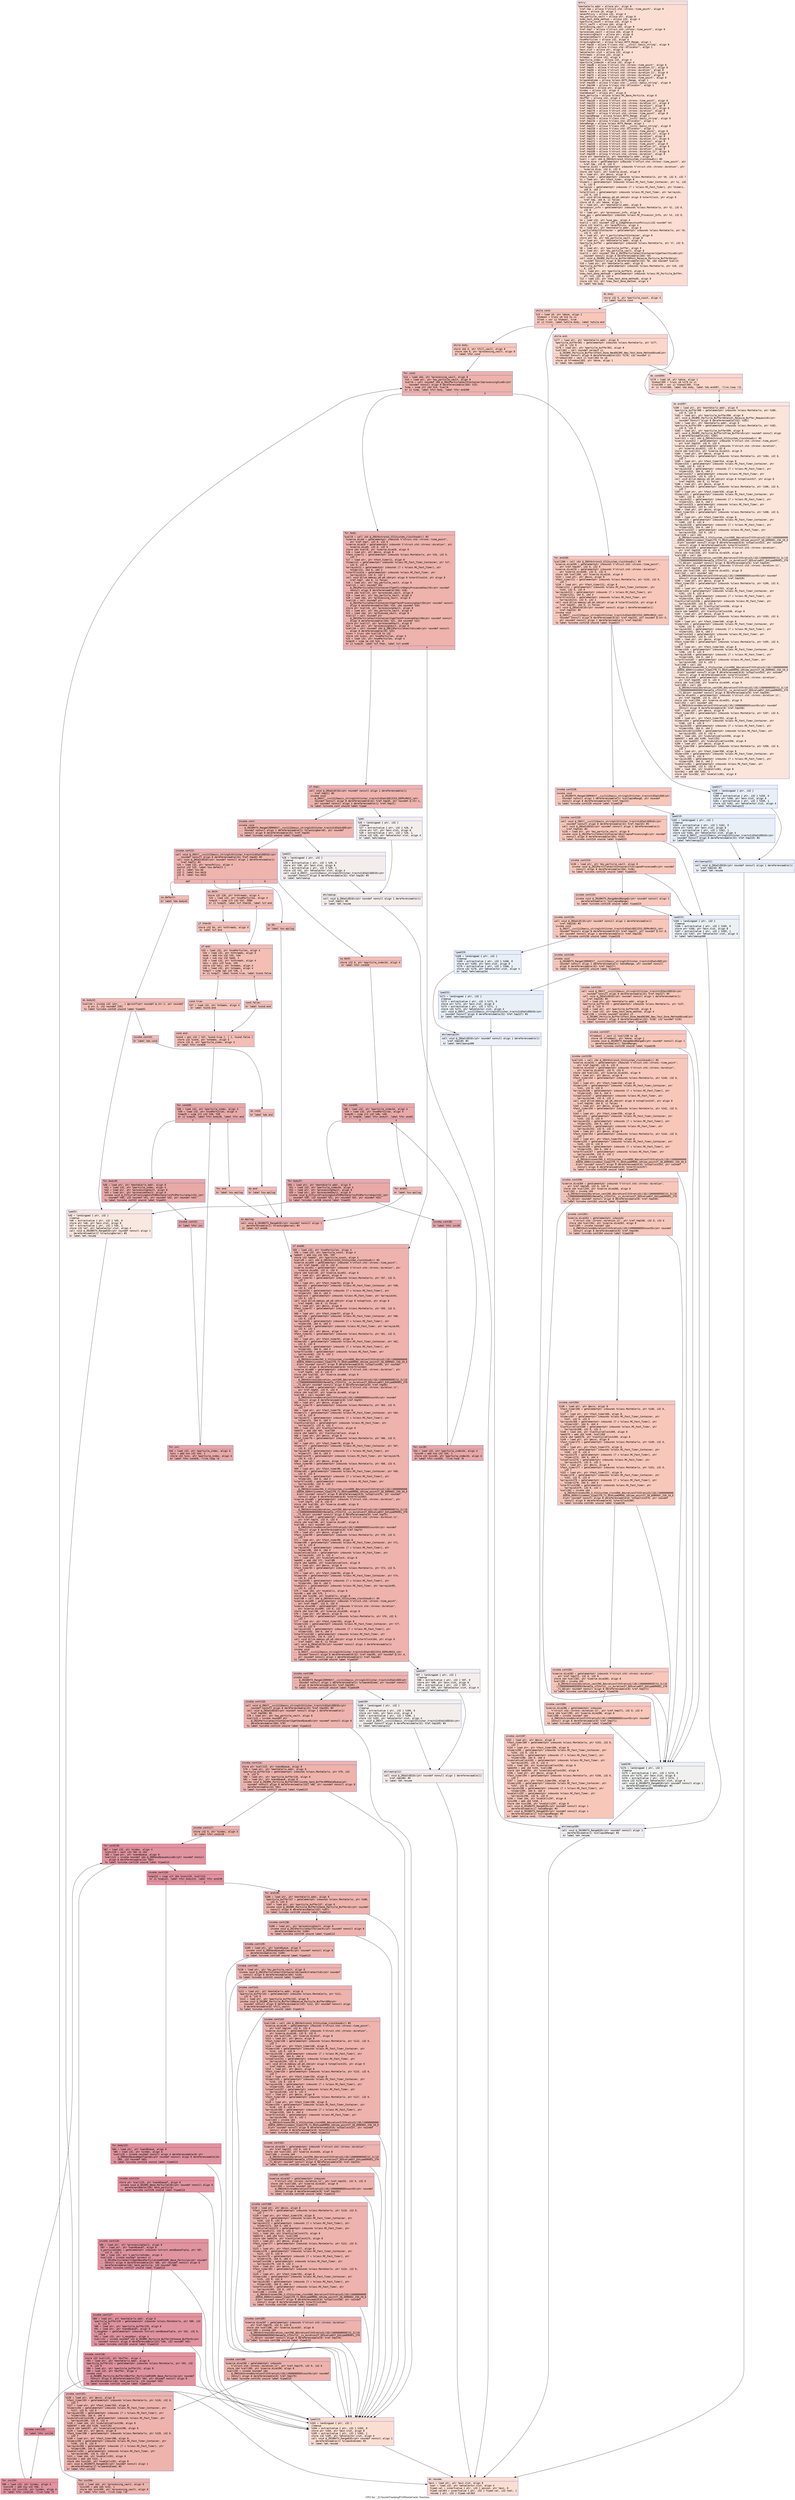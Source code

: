 digraph "CFG for '_Z13cycleTrackingP10MonteCarlo' function" {
	label="CFG for '_Z13cycleTrackingP10MonteCarlo' function";

	Node0x5617e7cf7cf0 [shape=record,color="#3d50c3ff", style=filled, fillcolor="#f7b39670" fontname="Courier",label="{entry:\l|  %monteCarlo.addr = alloca ptr, align 8\l  %ref.tmp = alloca %\"struct.std::chrono::time_point\", align 8\l  %done = alloca i8, align 1\l  %execPolicy = alloca i32, align 4\l  %my_particle_vault = alloca ptr, align 8\l  %new_test_done_method = alloca i32, align 4\l  %particle_count = alloca i32, align 4\l  %fill_vault = alloca i64, align 8\l  %processing_vault = alloca i64, align 8\l  %ref.tmp7 = alloca %\"struct.std::chrono::time_point\", align 8\l  %processed_vault = alloca i64, align 8\l  %processingVault = alloca ptr, align 8\l  %processedVault = alloca ptr, align 8\l  %numParticles = alloca i32, align 4\l  %trackingKernel = alloca %class.NVTX_Range, align 1\l  %ref.tmp20 = alloca %\"class.std::__cxx11::basic_string\", align 8\l  %ref.tmp21 = alloca %\"class.std::allocator\", align 1\l  %exn.slot = alloca ptr, align 8\l  %ehselector.slot = alloca i32, align 4\l  %nthreads = alloca i32, align 4\l  %nteams = alloca i32, align 4\l  %particle_index = alloca i32, align 4\l  %particle_index34 = alloca i32, align 4\l  %ref.tmp48 = alloca %\"struct.std::chrono::time_point\", align 8\l  %ref.tmp55 = alloca %\"struct.std::chrono::duration.11\", align 8\l  %ref.tmp56 = alloca %\"struct.std::chrono::duration\", align 8\l  %ref.tmp74 = alloca %\"struct.std::chrono::duration.11\", align 8\l  %ref.tmp75 = alloca %\"struct.std::chrono::duration\", align 8\l  %ref.tmp97 = alloca %\"struct.std::chrono::time_point\", align 8\l  %cleanAndComm = alloca %class.NVTX_Range, align 1\l  %ref.tmp105 = alloca %\"class.std::__cxx11::basic_string\", align 8\l  %ref.tmp106 = alloca %\"class.std::allocator\", align 1\l  %sendQueue = alloca ptr, align 8\l  %index = alloca i32, align 4\l  %sendQueueT = alloca ptr, align 8\l  %mcb_particle = alloca %class.MC_Base_Particle, align 8\l  %buffer = alloca i32, align 4\l  %ref.tmp144 = alloca %\"struct.std::chrono::time_point\", align 8\l  %ref.tmp152 = alloca %\"struct.std::chrono::duration.11\", align 8\l  %ref.tmp153 = alloca %\"struct.std::chrono::duration\", align 8\l  %ref.tmp175 = alloca %\"struct.std::chrono::duration.11\", align 8\l  %ref.tmp176 = alloca %\"struct.std::chrono::duration\", align 8\l  %ref.tmp207 = alloca %\"struct.std::chrono::time_point\", align 8\l  %collapseRange = alloca %class.NVTX_Range, align 1\l  %ref.tmp215 = alloca %\"class.std::__cxx11::basic_string\", align 8\l  %ref.tmp216 = alloca %\"class.std::allocator\", align 1\l  %doneRange = alloca %class.NVTX_Range, align 1\l  %ref.tmp227 = alloca %\"class.std::__cxx11::basic_string\", align 8\l  %ref.tmp228 = alloca %\"class.std::allocator\", align 1\l  %ref.tmp240 = alloca %\"struct.std::chrono::time_point\", align 8\l  %ref.tmp248 = alloca %\"struct.std::chrono::duration.11\", align 8\l  %ref.tmp249 = alloca %\"struct.std::chrono::duration\", align 8\l  %ref.tmp271 = alloca %\"struct.std::chrono::duration.11\", align 8\l  %ref.tmp272 = alloca %\"struct.std::chrono::duration\", align 8\l  %ref.tmp310 = alloca %\"struct.std::chrono::time_point\", align 8\l  %ref.tmp318 = alloca %\"struct.std::chrono::duration.11\", align 8\l  %ref.tmp319 = alloca %\"struct.std::chrono::duration\", align 8\l  %ref.tmp338 = alloca %\"struct.std::chrono::duration.11\", align 8\l  %ref.tmp339 = alloca %\"struct.std::chrono::duration\", align 8\l  store ptr %monteCarlo, ptr %monteCarlo.addr, align 8\l  %call = call i64 @_ZNSt6chrono3_V212system_clock3nowEv() #3\l  %coerce.dive = getelementptr inbounds %\"struct.std::chrono::time_point\", ptr\l... %ref.tmp, i32 0, i32 0\l  %coerce.dive1 = getelementptr inbounds %\"struct.std::chrono::duration\", ptr\l... %coerce.dive, i32 0, i32 0\l  store i64 %call, ptr %coerce.dive1, align 8\l  %0 = load ptr, ptr @mcco, align 8\l  %fast_timer = getelementptr inbounds %class.MonteCarlo, ptr %0, i32 0, i32 7\l  %1 = load ptr, ptr %fast_timer, align 8\l  %timers = getelementptr inbounds %class.MC_Fast_Timer_Container, ptr %1, i32\l... 0, i32 0\l  %arrayidx = getelementptr inbounds [7 x %class.MC_Fast_Timer], ptr %timers,\l... i64 0, i64 2\l  %startClock = getelementptr inbounds %class.MC_Fast_Timer, ptr %arrayidx,\l... i32 0, i32 1\l  call void @llvm.memcpy.p0.p0.i64(ptr align 8 %startClock, ptr align 8\l... %ref.tmp, i64 8, i1 false)\l  store i8 0, ptr %done, align 1\l  %2 = load ptr, ptr %monteCarlo.addr, align 8\l  %processor_info = getelementptr inbounds %class.MonteCarlo, ptr %2, i32 0,\l... i32 8\l  %3 = load ptr, ptr %processor_info, align 8\l  %use_gpu = getelementptr inbounds %class.MC_Processor_Info, ptr %3, i32 0,\l... i32 3\l  %4 = load i32, ptr %use_gpu, align 4\l  %call2 = call noundef i32 @_Z18getExecutionPolicyi(i32 noundef %4)\l  store i32 %call2, ptr %execPolicy, align 4\l  %5 = load ptr, ptr %monteCarlo.addr, align 8\l  %_particleVaultContainer = getelementptr inbounds %class.MonteCarlo, ptr %5,\l... i32 0, i32 3\l  %6 = load ptr, ptr %_particleVaultContainer, align 8\l  store ptr %6, ptr %my_particle_vault, align 8\l  %7 = load ptr, ptr %monteCarlo.addr, align 8\l  %particle_buffer = getelementptr inbounds %class.MonteCarlo, ptr %7, i32 0,\l... i32 9\l  %8 = load ptr, ptr %particle_buffer, align 8\l  %9 = load ptr, ptr %my_particle_vault, align 8\l  %call3 = call noundef i64 @_ZN22ParticleVaultContainer12getVaultSizeEv(ptr\l... noundef nonnull align 8 dereferenceable(104) %9)\l  call void @_ZN18MC_Particle_Buffer28Post_Receive_Particle_BufferEm(ptr\l... noundef nonnull align 8 dereferenceable(132) %8, i64 noundef %call3)\l  %10 = load ptr, ptr %monteCarlo.addr, align 8\l  %particle_buffer4 = getelementptr inbounds %class.MonteCarlo, ptr %10, i32\l... 0, i32 9\l  %11 = load ptr, ptr %particle_buffer4, align 8\l  %new_test_done_method5 = getelementptr inbounds %class.MC_Particle_Buffer,\l... ptr %11, i32 0, i32 4\l  %12 = load i32, ptr %new_test_done_method5, align 8\l  store i32 %12, ptr %new_test_done_method, align 4\l  br label %do.body\l}"];
	Node0x5617e7cf7cf0 -> Node0x5617e7cfca20[tooltip="entry -> do.body\nProbability 100.00%" ];
	Node0x5617e7cfca20 [shape=record,color="#3d50c3ff", style=filled, fillcolor="#f6a38570" fontname="Courier",label="{do.body:\l|  store i32 0, ptr %particle_count, align 4\l  br label %while.cond\l}"];
	Node0x5617e7cfca20 -> Node0x5617e7cfcbe0[tooltip="do.body -> while.cond\nProbability 100.00%" ];
	Node0x5617e7cfcbe0 [shape=record,color="#3d50c3ff", style=filled, fillcolor="#ec7f6370" fontname="Courier",label="{while.cond:\l|  %13 = load i8, ptr %done, align 1\l  %tobool = trunc i8 %13 to i1\l  %lnot = xor i1 %tobool, true\l  br i1 %lnot, label %while.body, label %while.end\l|{<s0>T|<s1>F}}"];
	Node0x5617e7cfcbe0:s0 -> Node0x5617e7cfce40[tooltip="while.cond -> while.body\nProbability 96.88%" ];
	Node0x5617e7cfcbe0:s1 -> Node0x5617e7cfce90[tooltip="while.cond -> while.end\nProbability 3.12%" ];
	Node0x5617e7cfce40 [shape=record,color="#3d50c3ff", style=filled, fillcolor="#ec7f6370" fontname="Courier",label="{while.body:\l|  store i64 0, ptr %fill_vault, align 8\l  store i64 0, ptr %processing_vault, align 8\l  br label %for.cond\l}"];
	Node0x5617e7cfce40 -> Node0x5617e7cfd110[tooltip="while.body -> for.cond\nProbability 100.00%" ];
	Node0x5617e7cfd110 [shape=record,color="#3d50c3ff", style=filled, fillcolor="#d6524470" fontname="Courier",label="{for.cond:\l|  %14 = load i64, ptr %processing_vault, align 8\l  %15 = load ptr, ptr %my_particle_vault, align 8\l  %call6 = call noundef i64 @_ZN22ParticleVaultContainer14processingSizeEv(ptr\l... noundef nonnull align 8 dereferenceable(104) %15)\l  %cmp = icmp ult i64 %14, %call6\l  br i1 %cmp, label %for.body, label %for.end206\l|{<s0>T|<s1>F}}"];
	Node0x5617e7cfd110:s0 -> Node0x5617e7cfd580[tooltip="for.cond -> for.body\nProbability 96.88%" ];
	Node0x5617e7cfd110:s1 -> Node0x5617e7cfd630[tooltip="for.cond -> for.end206\nProbability 3.12%" ];
	Node0x5617e7cfd580 [shape=record,color="#3d50c3ff", style=filled, fillcolor="#d6524470" fontname="Courier",label="{for.body:\l|  %call8 = call i64 @_ZNSt6chrono3_V212system_clock3nowEv() #3\l  %coerce.dive9 = getelementptr inbounds %\"struct.std::chrono::time_point\",\l... ptr %ref.tmp7, i32 0, i32 0\l  %coerce.dive10 = getelementptr inbounds %\"struct.std::chrono::duration\", ptr\l... %coerce.dive9, i32 0, i32 0\l  store i64 %call8, ptr %coerce.dive10, align 8\l  %16 = load ptr, ptr @mcco, align 8\l  %fast_timer11 = getelementptr inbounds %class.MonteCarlo, ptr %16, i32 0,\l... i32 7\l  %17 = load ptr, ptr %fast_timer11, align 8\l  %timers12 = getelementptr inbounds %class.MC_Fast_Timer_Container, ptr %17,\l... i32 0, i32 0\l  %arrayidx13 = getelementptr inbounds [7 x %class.MC_Fast_Timer], ptr\l... %timers12, i64 0, i64 3\l  %startClock14 = getelementptr inbounds %class.MC_Fast_Timer, ptr\l... %arrayidx13, i32 0, i32 1\l  call void @llvm.memcpy.p0.p0.i64(ptr align 8 %startClock14, ptr align 8\l... %ref.tmp7, i64 8, i1 false)\l  %18 = load ptr, ptr %my_particle_vault, align 8\l  %call15 = call noundef i64\l... @_ZN22ParticleVaultContainer27getFirstEmptyProcessedVaultEv(ptr noundef\l... nonnull align 8 dereferenceable(104) %18)\l  store i64 %call15, ptr %processed_vault, align 8\l  %19 = load ptr, ptr %my_particle_vault, align 8\l  %20 = load i64, ptr %processing_vault, align 8\l  %call16 = call noundef ptr\l... @_ZN22ParticleVaultContainer22getTaskProcessingVaultEm(ptr noundef nonnull\l... align 8 dereferenceable(104) %19, i64 noundef %20)\l  store ptr %call16, ptr %processingVault, align 8\l  %21 = load ptr, ptr %my_particle_vault, align 8\l  %22 = load i64, ptr %processed_vault, align 8\l  %call17 = call noundef ptr\l... @_ZN22ParticleVaultContainer21getTaskProcessedVaultEm(ptr noundef nonnull\l... align 8 dereferenceable(104) %21, i64 noundef %22)\l  store ptr %call17, ptr %processedVault, align 8\l  %23 = load ptr, ptr %processingVault, align 8\l  %call18 = call noundef i64 @_ZNK13ParticleVault4sizeEv(ptr noundef nonnull\l... align 8 dereferenceable(24) %23)\l  %conv = trunc i64 %call18 to i32\l  store i32 %conv, ptr %numParticles, align 4\l  %24 = load i32, ptr %numParticles, align 4\l  %cmp19 = icmp ne i32 %24, 0\l  br i1 %cmp19, label %if.then, label %if.end46\l|{<s0>T|<s1>F}}"];
	Node0x5617e7cfd580:s0 -> Node0x5617e7cfa520[tooltip="for.body -> if.then\nProbability 62.50%" ];
	Node0x5617e7cfd580:s1 -> Node0x5617e7cff790[tooltip="for.body -> if.end46\nProbability 37.50%" ];
	Node0x5617e7cfa520 [shape=record,color="#3d50c3ff", style=filled, fillcolor="#d8564670" fontname="Courier",label="{if.then:\l|  call void @_ZNSaIcEC1Ev(ptr noundef nonnull align 1 dereferenceable(1)\l... %ref.tmp21) #3\l  invoke void\l... @_ZNSt7__cxx1112basic_stringIcSt11char_traitsIcESaIcEEC2IS3_EEPKcRKS3_(ptr\l... noundef nonnull align 8 dereferenceable(32) %ref.tmp20, ptr noundef @.str.1,\l... ptr noundef nonnull align 1 dereferenceable(1) %ref.tmp21)\l          to label %invoke.cont unwind label %lpad\l}"];
	Node0x5617e7cfa520 -> Node0x5617e7cffb50[tooltip="if.then -> invoke.cont\nProbability 100.00%" ];
	Node0x5617e7cfa520 -> Node0x5617e7cffc30[tooltip="if.then -> lpad\nProbability 0.00%" ];
	Node0x5617e7cffb50 [shape=record,color="#3d50c3ff", style=filled, fillcolor="#d8564670" fontname="Courier",label="{invoke.cont:\l|  invoke void\l... @_ZN10NVTX_RangeC2ERKNSt7__cxx1112basic_stringIcSt11char_traitsIcESaIcEEE(ptr\l... noundef nonnull align 1 dereferenceable(1) %trackingKernel, ptr noundef\l... nonnull align 8 dereferenceable(32) %ref.tmp20)\l          to label %invoke.cont23 unwind label %lpad22\l}"];
	Node0x5617e7cffb50 -> Node0x5617e7cffaa0[tooltip="invoke.cont -> invoke.cont23\nProbability 100.00%" ];
	Node0x5617e7cffb50 -> Node0x5617e7d00050[tooltip="invoke.cont -> lpad22\nProbability 0.00%" ];
	Node0x5617e7cffaa0 [shape=record,color="#3d50c3ff", style=filled, fillcolor="#d8564670" fontname="Courier",label="{invoke.cont23:\l|  call void @_ZNSt7__cxx1112basic_stringIcSt11char_traitsIcESaIcEED1Ev(ptr\l... noundef nonnull align 8 dereferenceable(32) %ref.tmp20) #3\l  call void @_ZNSaIcED1Ev(ptr noundef nonnull align 1 dereferenceable(1)\l... %ref.tmp21) #3\l  %25 = load i32, ptr %execPolicy, align 4\l  switch i32 %25, label %sw.default [\l    i32 1, label %sw.bb\l    i32 2, label %sw.bb24\l    i32 0, label %sw.bb33\l  ]\l|{<s0>def|<s1>1|<s2>2|<s3>0}}"];
	Node0x5617e7cffaa0:s0 -> Node0x5617e7d00780[tooltip="invoke.cont23 -> sw.default\nProbability 25.00%" ];
	Node0x5617e7cffaa0:s1 -> Node0x5617e7d00860[tooltip="invoke.cont23 -> sw.bb\nProbability 25.00%" ];
	Node0x5617e7cffaa0:s2 -> Node0x5617e7d00910[tooltip="invoke.cont23 -> sw.bb24\nProbability 25.00%" ];
	Node0x5617e7cffaa0:s3 -> Node0x5617e7d009e0[tooltip="invoke.cont23 -> sw.bb33\nProbability 25.00%" ];
	Node0x5617e7cffc30 [shape=record,color="#3d50c3ff", style=filled, fillcolor="#e3d9d370" fontname="Courier",label="{lpad:\l|  %26 = landingpad \{ ptr, i32 \}\l          cleanup\l  %27 = extractvalue \{ ptr, i32 \} %26, 0\l  store ptr %27, ptr %exn.slot, align 8\l  %28 = extractvalue \{ ptr, i32 \} %26, 1\l  store i32 %28, ptr %ehselector.slot, align 4\l  br label %ehcleanup\l}"];
	Node0x5617e7cffc30 -> Node0x5617e7d00ed0[tooltip="lpad -> ehcleanup\nProbability 100.00%" ];
	Node0x5617e7d00050 [shape=record,color="#3d50c3ff", style=filled, fillcolor="#e3d9d370" fontname="Courier",label="{lpad22:\l|  %29 = landingpad \{ ptr, i32 \}\l          cleanup\l  %30 = extractvalue \{ ptr, i32 \} %29, 0\l  store ptr %30, ptr %exn.slot, align 8\l  %31 = extractvalue \{ ptr, i32 \} %29, 1\l  store i32 %31, ptr %ehselector.slot, align 4\l  call void @_ZNSt7__cxx1112basic_stringIcSt11char_traitsIcESaIcEED1Ev(ptr\l... noundef nonnull align 8 dereferenceable(32) %ref.tmp20) #3\l  br label %ehcleanup\l}"];
	Node0x5617e7d00050 -> Node0x5617e7d00ed0[tooltip="lpad22 -> ehcleanup\nProbability 100.00%" ];
	Node0x5617e7d00ed0 [shape=record,color="#3d50c3ff", style=filled, fillcolor="#e8d6cc70" fontname="Courier",label="{ehcleanup:\l|  call void @_ZNSaIcED1Ev(ptr noundef nonnull align 1 dereferenceable(1)\l... %ref.tmp21) #3\l  br label %eh.resume\l}"];
	Node0x5617e7d00ed0 -> Node0x5617e7d01550[tooltip="ehcleanup -> eh.resume\nProbability 100.00%" ];
	Node0x5617e7d00860 [shape=record,color="#3d50c3ff", style=filled, fillcolor="#e36c5570" fontname="Courier",label="{sw.bb:\l|  br label %sw.epilog\l}"];
	Node0x5617e7d00860 -> Node0x5617e7d01610[tooltip="sw.bb -> sw.epilog\nProbability 100.00%" ];
	Node0x5617e7d00910 [shape=record,color="#3d50c3ff", style=filled, fillcolor="#e36c5570" fontname="Courier",label="{sw.bb24:\l|  store i32 128, ptr %nthreads, align 4\l  %32 = load i32, ptr %numParticles, align 4\l  %cmp25 = icmp slt i32 %32, 3584\l  br i1 %cmp25, label %if.then26, label %if.end\l|{<s0>T|<s1>F}}"];
	Node0x5617e7d00910:s0 -> Node0x5617e7d01910[tooltip="sw.bb24 -> if.then26\nProbability 50.00%" ];
	Node0x5617e7d00910:s1 -> Node0x5617e7d01990[tooltip="sw.bb24 -> if.end\nProbability 50.00%" ];
	Node0x5617e7d01910 [shape=record,color="#3d50c3ff", style=filled, fillcolor="#e8765c70" fontname="Courier",label="{if.then26:\l|  store i32 64, ptr %nthreads, align 4\l  br label %if.end\l}"];
	Node0x5617e7d01910 -> Node0x5617e7d01990[tooltip="if.then26 -> if.end\nProbability 100.00%" ];
	Node0x5617e7d01990 [shape=record,color="#3d50c3ff", style=filled, fillcolor="#e36c5570" fontname="Courier",label="{if.end:\l|  %33 = load i32, ptr %numParticles, align 4\l  %34 = load i32, ptr %nthreads, align 4\l  %add = add nsw i32 %33, %34\l  %sub = sub nsw i32 %add, 1\l  %35 = load i32, ptr %nthreads, align 4\l  %div = sdiv i32 %sub, %35\l  store i32 %div, ptr %nteams, align 4\l  %36 = load i32, ptr %nteams, align 4\l  %cmp27 = icmp sgt i32 %36, 1\l  br i1 %cmp27, label %cond.true, label %cond.false\l|{<s0>T|<s1>F}}"];
	Node0x5617e7d01990:s0 -> Node0x5617e7d021b0[tooltip="if.end -> cond.true\nProbability 50.00%" ];
	Node0x5617e7d01990:s1 -> Node0x5617e7d02230[tooltip="if.end -> cond.false\nProbability 50.00%" ];
	Node0x5617e7d021b0 [shape=record,color="#3d50c3ff", style=filled, fillcolor="#e8765c70" fontname="Courier",label="{cond.true:\l|  %37 = load i32, ptr %nteams, align 4\l  br label %cond.end\l}"];
	Node0x5617e7d021b0 -> Node0x5617e7d023e0[tooltip="cond.true -> cond.end\nProbability 100.00%" ];
	Node0x5617e7d02230 [shape=record,color="#3d50c3ff", style=filled, fillcolor="#e8765c70" fontname="Courier",label="{cond.false:\l|  br label %cond.end\l}"];
	Node0x5617e7d02230 -> Node0x5617e7d023e0[tooltip="cond.false -> cond.end\nProbability 100.00%" ];
	Node0x5617e7d023e0 [shape=record,color="#3d50c3ff", style=filled, fillcolor="#e36c5570" fontname="Courier",label="{cond.end:\l|  %cond = phi i32 [ %37, %cond.true ], [ 1, %cond.false ]\l  store i32 %cond, ptr %nteams, align 4\l  store i32 0, ptr %particle_index, align 4\l  br label %for.cond28\l}"];
	Node0x5617e7d023e0 -> Node0x5617e7d026a0[tooltip="cond.end -> for.cond28\nProbability 100.00%" ];
	Node0x5617e7d026a0 [shape=record,color="#3d50c3ff", style=filled, fillcolor="#ca3b3770" fontname="Courier",label="{for.cond28:\l|  %38 = load i32, ptr %particle_index, align 4\l  %39 = load i32, ptr %numParticles, align 4\l  %cmp29 = icmp slt i32 %38, %39\l  br i1 %cmp29, label %for.body30, label %for.end\l|{<s0>T|<s1>F}}"];
	Node0x5617e7d026a0:s0 -> Node0x5617e7d029a0[tooltip="for.cond28 -> for.body30\nProbability 96.88%" ];
	Node0x5617e7d026a0:s1 -> Node0x5617e7d02a20[tooltip="for.cond28 -> for.end\nProbability 3.12%" ];
	Node0x5617e7d029a0 [shape=record,color="#3d50c3ff", style=filled, fillcolor="#ca3b3770" fontname="Courier",label="{for.body30:\l|  %40 = load ptr, ptr %monteCarlo.addr, align 8\l  %41 = load i32, ptr %particle_index, align 4\l  %42 = load ptr, ptr %processingVault, align 8\l  %43 = load ptr, ptr %processedVault, align 8\l  invoke void @_Z17CycleTrackingGutsP10MonteCarloiP13ParticleVaultS2_(ptr\l... noundef %40, i32 noundef %41, ptr noundef %42, ptr noundef %43)\l          to label %invoke.cont32 unwind label %lpad31\l}"];
	Node0x5617e7d029a0 -> Node0x5617e7d02dd0[tooltip="for.body30 -> invoke.cont32\nProbability 100.00%" ];
	Node0x5617e7d029a0 -> Node0x5617e7d02e20[tooltip="for.body30 -> lpad31\nProbability 0.00%" ];
	Node0x5617e7d02dd0 [shape=record,color="#3d50c3ff", style=filled, fillcolor="#ca3b3770" fontname="Courier",label="{invoke.cont32:\l|  br label %for.inc\l}"];
	Node0x5617e7d02dd0 -> Node0x5617e7d03210[tooltip="invoke.cont32 -> for.inc\nProbability 100.00%" ];
	Node0x5617e7d03210 [shape=record,color="#3d50c3ff", style=filled, fillcolor="#ca3b3770" fontname="Courier",label="{for.inc:\l|  %44 = load i32, ptr %particle_index, align 4\l  %inc = add nsw i32 %44, 1\l  store i32 %inc, ptr %particle_index, align 4\l  br label %for.cond28, !llvm.loop !6\l}"];
	Node0x5617e7d03210 -> Node0x5617e7d026a0[tooltip="for.inc -> for.cond28\nProbability 100.00%" ];
	Node0x5617e7d02e20 [shape=record,color="#3d50c3ff", style=filled, fillcolor="#f1ccb870" fontname="Courier",label="{lpad31:\l|  %45 = landingpad \{ ptr, i32 \}\l          cleanup\l  %46 = extractvalue \{ ptr, i32 \} %45, 0\l  store ptr %46, ptr %exn.slot, align 8\l  %47 = extractvalue \{ ptr, i32 \} %45, 1\l  store i32 %47, ptr %ehselector.slot, align 4\l  call void @_ZN10NVTX_RangeD2Ev(ptr noundef nonnull align 1\l... dereferenceable(1) %trackingKernel) #3\l  br label %eh.resume\l}"];
	Node0x5617e7d02e20 -> Node0x5617e7d01550[tooltip="lpad31 -> eh.resume\nProbability 100.00%" ];
	Node0x5617e7d02a20 [shape=record,color="#3d50c3ff", style=filled, fillcolor="#e36c5570" fontname="Courier",label="{for.end:\l|  br label %sw.epilog\l}"];
	Node0x5617e7d02a20 -> Node0x5617e7d01610[tooltip="for.end -> sw.epilog\nProbability 100.00%" ];
	Node0x5617e7d009e0 [shape=record,color="#3d50c3ff", style=filled, fillcolor="#e36c5570" fontname="Courier",label="{sw.bb33:\l|  store i32 0, ptr %particle_index34, align 4\l  br label %for.cond35\l}"];
	Node0x5617e7d009e0 -> Node0x5617e7d04410[tooltip="sw.bb33 -> for.cond35\nProbability 100.00%" ];
	Node0x5617e7d04410 [shape=record,color="#3d50c3ff", style=filled, fillcolor="#ca3b3770" fontname="Courier",label="{for.cond35:\l|  %48 = load i32, ptr %particle_index34, align 4\l  %49 = load i32, ptr %numParticles, align 4\l  %cmp36 = icmp slt i32 %48, %49\l  br i1 %cmp36, label %for.body37, label %for.end41\l|{<s0>T|<s1>F}}"];
	Node0x5617e7d04410:s0 -> Node0x5617e7d04690[tooltip="for.cond35 -> for.body37\nProbability 96.88%" ];
	Node0x5617e7d04410:s1 -> Node0x5617e7d046e0[tooltip="for.cond35 -> for.end41\nProbability 3.12%" ];
	Node0x5617e7d04690 [shape=record,color="#3d50c3ff", style=filled, fillcolor="#ca3b3770" fontname="Courier",label="{for.body37:\l|  %50 = load ptr, ptr %monteCarlo.addr, align 8\l  %51 = load i32, ptr %particle_index34, align 4\l  %52 = load ptr, ptr %processingVault, align 8\l  %53 = load ptr, ptr %processedVault, align 8\l  invoke void @_Z17CycleTrackingGutsP10MonteCarloiP13ParticleVaultS2_(ptr\l... noundef %50, i32 noundef %51, ptr noundef %52, ptr noundef %53)\l          to label %invoke.cont38 unwind label %lpad31\l}"];
	Node0x5617e7d04690 -> Node0x5617e7d04a80[tooltip="for.body37 -> invoke.cont38\nProbability 100.00%" ];
	Node0x5617e7d04690 -> Node0x5617e7d02e20[tooltip="for.body37 -> lpad31\nProbability 0.00%" ];
	Node0x5617e7d04a80 [shape=record,color="#3d50c3ff", style=filled, fillcolor="#ca3b3770" fontname="Courier",label="{invoke.cont38:\l|  br label %for.inc39\l}"];
	Node0x5617e7d04a80 -> Node0x5617e7d04ce0[tooltip="invoke.cont38 -> for.inc39\nProbability 100.00%" ];
	Node0x5617e7d04ce0 [shape=record,color="#3d50c3ff", style=filled, fillcolor="#ca3b3770" fontname="Courier",label="{for.inc39:\l|  %54 = load i32, ptr %particle_index34, align 4\l  %inc40 = add nsw i32 %54, 1\l  store i32 %inc40, ptr %particle_index34, align 4\l  br label %for.cond35, !llvm.loop !8\l}"];
	Node0x5617e7d04ce0 -> Node0x5617e7d04410[tooltip="for.inc39 -> for.cond35\nProbability 100.00%" ];
	Node0x5617e7d046e0 [shape=record,color="#3d50c3ff", style=filled, fillcolor="#e36c5570" fontname="Courier",label="{for.end41:\l|  br label %sw.epilog\l}"];
	Node0x5617e7d046e0 -> Node0x5617e7d01610[tooltip="for.end41 -> sw.epilog\nProbability 100.00%" ];
	Node0x5617e7d00780 [shape=record,color="#3d50c3ff", style=filled, fillcolor="#e36c5570" fontname="Courier",label="{sw.default:\l|  br label %do.body42\l}"];
	Node0x5617e7d00780 -> Node0x5617e7d05160[tooltip="sw.default -> do.body42\nProbability 100.00%" ];
	Node0x5617e7d05160 [shape=record,color="#3d50c3ff", style=filled, fillcolor="#e36c5570" fontname="Courier",label="{do.body42:\l|  %call44 = invoke i32 (ptr, ...) @printf(ptr noundef @.str.2, ptr noundef\l... @.str.3, i32 noundef 235)\l          to label %invoke.cont43 unwind label %lpad31\l}"];
	Node0x5617e7d05160 -> Node0x5617e7d05220[tooltip="do.body42 -> invoke.cont43\nProbability 100.00%" ];
	Node0x5617e7d05160 -> Node0x5617e7d02e20[tooltip="do.body42 -> lpad31\nProbability 0.00%" ];
	Node0x5617e7d05220 [shape=record,color="#3d50c3ff", style=filled, fillcolor="#e36c5570" fontname="Courier",label="{invoke.cont43:\l|  br label %do.cond\l}"];
	Node0x5617e7d05220 -> Node0x5617e7d05490[tooltip="invoke.cont43 -> do.cond\nProbability 100.00%" ];
	Node0x5617e7d05490 [shape=record,color="#3d50c3ff", style=filled, fillcolor="#e36c5570" fontname="Courier",label="{do.cond:\l|  br label %do.end\l}"];
	Node0x5617e7d05490 -> Node0x5617e7d05570[tooltip="do.cond -> do.end\nProbability 100.00%" ];
	Node0x5617e7d05570 [shape=record,color="#3d50c3ff", style=filled, fillcolor="#e36c5570" fontname="Courier",label="{do.end:\l|  br label %sw.epilog\l}"];
	Node0x5617e7d05570 -> Node0x5617e7d01610[tooltip="do.end -> sw.epilog\nProbability 100.00%" ];
	Node0x5617e7d01610 [shape=record,color="#3d50c3ff", style=filled, fillcolor="#d8564670" fontname="Courier",label="{sw.epilog:\l|  call void @_ZN10NVTX_RangeD2Ev(ptr noundef nonnull align 1\l... dereferenceable(1) %trackingKernel) #3\l  br label %if.end46\l}"];
	Node0x5617e7d01610 -> Node0x5617e7cff790[tooltip="sw.epilog -> if.end46\nProbability 100.00%" ];
	Node0x5617e7cff790 [shape=record,color="#3d50c3ff", style=filled, fillcolor="#d6524470" fontname="Courier",label="{if.end46:\l|  %55 = load i32, ptr %numParticles, align 4\l  %56 = load i32, ptr %particle_count, align 4\l  %add47 = add nsw i32 %56, %55\l  store i32 %add47, ptr %particle_count, align 4\l  %call49 = call i64 @_ZNSt6chrono3_V212system_clock3nowEv() #3\l  %coerce.dive50 = getelementptr inbounds %\"struct.std::chrono::time_point\",\l... ptr %ref.tmp48, i32 0, i32 0\l  %coerce.dive51 = getelementptr inbounds %\"struct.std::chrono::duration\", ptr\l... %coerce.dive50, i32 0, i32 0\l  store i64 %call49, ptr %coerce.dive51, align 8\l  %57 = load ptr, ptr @mcco, align 8\l  %fast_timer52 = getelementptr inbounds %class.MonteCarlo, ptr %57, i32 0,\l... i32 7\l  %58 = load ptr, ptr %fast_timer52, align 8\l  %timers53 = getelementptr inbounds %class.MC_Fast_Timer_Container, ptr %58,\l... i32 0, i32 0\l  %arrayidx54 = getelementptr inbounds [7 x %class.MC_Fast_Timer], ptr\l... %timers53, i64 0, i64 3\l  %stopClock = getelementptr inbounds %class.MC_Fast_Timer, ptr %arrayidx54,\l... i32 0, i32 2\l  call void @llvm.memcpy.p0.p0.i64(ptr align 8 %stopClock, ptr align 8\l... %ref.tmp48, i64 8, i1 false)\l  %59 = load ptr, ptr @mcco, align 8\l  %fast_timer57 = getelementptr inbounds %class.MonteCarlo, ptr %59, i32 0,\l... i32 7\l  %60 = load ptr, ptr %fast_timer57, align 8\l  %timers58 = getelementptr inbounds %class.MC_Fast_Timer_Container, ptr %60,\l... i32 0, i32 0\l  %arrayidx59 = getelementptr inbounds [7 x %class.MC_Fast_Timer], ptr\l... %timers58, i64 0, i64 3\l  %stopClock60 = getelementptr inbounds %class.MC_Fast_Timer, ptr %arrayidx59,\l... i32 0, i32 2\l  %61 = load ptr, ptr @mcco, align 8\l  %fast_timer61 = getelementptr inbounds %class.MonteCarlo, ptr %61, i32 0,\l... i32 7\l  %62 = load ptr, ptr %fast_timer61, align 8\l  %timers62 = getelementptr inbounds %class.MC_Fast_Timer_Container, ptr %62,\l... i32 0, i32 0\l  %arrayidx63 = getelementptr inbounds [7 x %class.MC_Fast_Timer], ptr\l... %timers62, i64 0, i64 3\l  %startClock64 = getelementptr inbounds %class.MC_Fast_Timer, ptr\l... %arrayidx63, i32 0, i32 1\l  %call65 = call i64\l... @_ZNSt6chronomiINS_3_V212system_clockENS_8durationIlSt5ratioILl1ELl1000000000E\l...EEES6_EENSt11common_typeIJT0_T1_EE4typeERKNS_10time_pointIT_S8_EERKNSC_ISD_S9_E\l...E(ptr noundef nonnull align 8 dereferenceable(8) %stopClock60, ptr noundef\l... nonnull align 8 dereferenceable(8) %startClock64)\l  %coerce.dive66 = getelementptr inbounds %\"struct.std::chrono::duration\", ptr\l... %ref.tmp56, i32 0, i32 0\l  store i64 %call65, ptr %coerce.dive66, align 8\l  %call67 = call i64\l... @_ZNSt6chrono13duration_castINS_8durationIlSt5ratioILl1ELl1000000EEEElS2_ILl1E\l...Ll1000000000EEEENSt9enable_ifIXsr13__is_durationIT_EE5valueES7_E4typeERKNS1_IT0\l..._T1_EE(ptr noundef nonnull align 8 dereferenceable(8) %ref.tmp56)\l  %coerce.dive68 = getelementptr inbounds %\"struct.std::chrono::duration.11\",\l... ptr %ref.tmp55, i32 0, i32 0\l  store i64 %call67, ptr %coerce.dive68, align 8\l  %call69 = call noundef i64\l... @_ZNKSt6chrono8durationIlSt5ratioILl1ELl1000000EEE5countEv(ptr noundef\l... nonnull align 8 dereferenceable(8) %ref.tmp55)\l  %63 = load ptr, ptr @mcco, align 8\l  %fast_timer70 = getelementptr inbounds %class.MonteCarlo, ptr %63, i32 0,\l... i32 7\l  %64 = load ptr, ptr %fast_timer70, align 8\l  %timers71 = getelementptr inbounds %class.MC_Fast_Timer_Container, ptr %64,\l... i32 0, i32 0\l  %arrayidx72 = getelementptr inbounds [7 x %class.MC_Fast_Timer], ptr\l... %timers71, i64 0, i64 3\l  %lastCycleClock = getelementptr inbounds %class.MC_Fast_Timer, ptr\l... %arrayidx72, i32 0, i32 3\l  %65 = load i64, ptr %lastCycleClock, align 8\l  %add73 = add i64 %65, %call69\l  store i64 %add73, ptr %lastCycleClock, align 8\l  %66 = load ptr, ptr @mcco, align 8\l  %fast_timer76 = getelementptr inbounds %class.MonteCarlo, ptr %66, i32 0,\l... i32 7\l  %67 = load ptr, ptr %fast_timer76, align 8\l  %timers77 = getelementptr inbounds %class.MC_Fast_Timer_Container, ptr %67,\l... i32 0, i32 0\l  %arrayidx78 = getelementptr inbounds [7 x %class.MC_Fast_Timer], ptr\l... %timers77, i64 0, i64 3\l  %stopClock79 = getelementptr inbounds %class.MC_Fast_Timer, ptr %arrayidx78,\l... i32 0, i32 2\l  %68 = load ptr, ptr @mcco, align 8\l  %fast_timer80 = getelementptr inbounds %class.MonteCarlo, ptr %68, i32 0,\l... i32 7\l  %69 = load ptr, ptr %fast_timer80, align 8\l  %timers81 = getelementptr inbounds %class.MC_Fast_Timer_Container, ptr %69,\l... i32 0, i32 0\l  %arrayidx82 = getelementptr inbounds [7 x %class.MC_Fast_Timer], ptr\l... %timers81, i64 0, i64 3\l  %startClock83 = getelementptr inbounds %class.MC_Fast_Timer, ptr\l... %arrayidx82, i32 0, i32 1\l  %call84 = call i64\l... @_ZNSt6chronomiINS_3_V212system_clockENS_8durationIlSt5ratioILl1ELl1000000000E\l...EEES6_EENSt11common_typeIJT0_T1_EE4typeERKNS_10time_pointIT_S8_EERKNSC_ISD_S9_E\l...E(ptr noundef nonnull align 8 dereferenceable(8) %stopClock79, ptr noundef\l... nonnull align 8 dereferenceable(8) %startClock83)\l  %coerce.dive85 = getelementptr inbounds %\"struct.std::chrono::duration\", ptr\l... %ref.tmp75, i32 0, i32 0\l  store i64 %call84, ptr %coerce.dive85, align 8\l  %call86 = call i64\l... @_ZNSt6chrono13duration_castINS_8durationIlSt5ratioILl1ELl1000000EEEElS2_ILl1E\l...Ll1000000000EEEENSt9enable_ifIXsr13__is_durationIT_EE5valueES7_E4typeERKNS1_IT0\l..._T1_EE(ptr noundef nonnull align 8 dereferenceable(8) %ref.tmp75)\l  %coerce.dive87 = getelementptr inbounds %\"struct.std::chrono::duration.11\",\l... ptr %ref.tmp74, i32 0, i32 0\l  store i64 %call86, ptr %coerce.dive87, align 8\l  %call88 = call noundef i64\l... @_ZNKSt6chrono8durationIlSt5ratioILl1ELl1000000EEE5countEv(ptr noundef\l... nonnull align 8 dereferenceable(8) %ref.tmp74)\l  %70 = load ptr, ptr @mcco, align 8\l  %fast_timer89 = getelementptr inbounds %class.MonteCarlo, ptr %70, i32 0,\l... i32 7\l  %71 = load ptr, ptr %fast_timer89, align 8\l  %timers90 = getelementptr inbounds %class.MC_Fast_Timer_Container, ptr %71,\l... i32 0, i32 0\l  %arrayidx91 = getelementptr inbounds [7 x %class.MC_Fast_Timer], ptr\l... %timers90, i64 0, i64 3\l  %cumulativeClock = getelementptr inbounds %class.MC_Fast_Timer, ptr\l... %arrayidx91, i32 0, i32 4\l  %72 = load i64, ptr %cumulativeClock, align 8\l  %add92 = add i64 %72, %call88\l  store i64 %add92, ptr %cumulativeClock, align 8\l  %73 = load ptr, ptr @mcco, align 8\l  %fast_timer93 = getelementptr inbounds %class.MonteCarlo, ptr %73, i32 0,\l... i32 7\l  %74 = load ptr, ptr %fast_timer93, align 8\l  %timers94 = getelementptr inbounds %class.MC_Fast_Timer_Container, ptr %74,\l... i32 0, i32 0\l  %arrayidx95 = getelementptr inbounds [7 x %class.MC_Fast_Timer], ptr\l... %timers94, i64 0, i64 3\l  %numCalls = getelementptr inbounds %class.MC_Fast_Timer, ptr %arrayidx95,\l... i32 0, i32 0\l  %75 = load i64, ptr %numCalls, align 8\l  %inc96 = add i64 %75, 1\l  store i64 %inc96, ptr %numCalls, align 8\l  %call98 = call i64 @_ZNSt6chrono3_V212system_clock3nowEv() #3\l  %coerce.dive99 = getelementptr inbounds %\"struct.std::chrono::time_point\",\l... ptr %ref.tmp97, i32 0, i32 0\l  %coerce.dive100 = getelementptr inbounds %\"struct.std::chrono::duration\",\l... ptr %coerce.dive99, i32 0, i32 0\l  store i64 %call98, ptr %coerce.dive100, align 8\l  %76 = load ptr, ptr @mcco, align 8\l  %fast_timer101 = getelementptr inbounds %class.MonteCarlo, ptr %76, i32 0,\l... i32 7\l  %77 = load ptr, ptr %fast_timer101, align 8\l  %timers102 = getelementptr inbounds %class.MC_Fast_Timer_Container, ptr %77,\l... i32 0, i32 0\l  %arrayidx103 = getelementptr inbounds [7 x %class.MC_Fast_Timer], ptr\l... %timers102, i64 0, i64 4\l  %startClock104 = getelementptr inbounds %class.MC_Fast_Timer, ptr\l... %arrayidx103, i32 0, i32 1\l  call void @llvm.memcpy.p0.p0.i64(ptr align 8 %startClock104, ptr align 8\l... %ref.tmp97, i64 8, i1 false)\l  call void @_ZNSaIcEC1Ev(ptr noundef nonnull align 1 dereferenceable(1)\l... %ref.tmp106) #3\l  invoke void\l... @_ZNSt7__cxx1112basic_stringIcSt11char_traitsIcESaIcEEC2IS3_EEPKcRKS3_(ptr\l... noundef nonnull align 8 dereferenceable(32) %ref.tmp105, ptr noundef @.str.4,\l... ptr noundef nonnull align 1 dereferenceable(1) %ref.tmp106)\l          to label %invoke.cont108 unwind label %lpad107\l}"];
	Node0x5617e7cff790 -> Node0x5617e7d0d0f0[tooltip="if.end46 -> invoke.cont108\nProbability 100.00%" ];
	Node0x5617e7cff790 -> Node0x5617e7d0d140[tooltip="if.end46 -> lpad107\nProbability 0.00%" ];
	Node0x5617e7d0d0f0 [shape=record,color="#3d50c3ff", style=filled, fillcolor="#d6524470" fontname="Courier",label="{invoke.cont108:\l|  invoke void\l... @_ZN10NVTX_RangeC2ERKNSt7__cxx1112basic_stringIcSt11char_traitsIcESaIcEEE(ptr\l... noundef nonnull align 1 dereferenceable(1) %cleanAndComm, ptr noundef nonnull\l... align 8 dereferenceable(32) %ref.tmp105)\l          to label %invoke.cont110 unwind label %lpad109\l}"];
	Node0x5617e7d0d0f0 -> Node0x5617e7cff720[tooltip="invoke.cont108 -> invoke.cont110\nProbability 100.00%" ];
	Node0x5617e7d0d0f0 -> Node0x5617e7d0d320[tooltip="invoke.cont108 -> lpad109\nProbability 0.00%" ];
	Node0x5617e7cff720 [shape=record,color="#3d50c3ff", style=filled, fillcolor="#d6524470" fontname="Courier",label="{invoke.cont110:\l|  call void @_ZNSt7__cxx1112basic_stringIcSt11char_traitsIcESaIcEED1Ev(ptr\l... noundef nonnull align 8 dereferenceable(32) %ref.tmp105) #3\l  call void @_ZNSaIcED1Ev(ptr noundef nonnull align 1 dereferenceable(1)\l... %ref.tmp106) #3\l  %78 = load ptr, ptr %my_particle_vault, align 8\l  %call115 = invoke noundef ptr\l... @_ZN22ParticleVaultContainer12getSendQueueEv(ptr noundef nonnull align 8\l... dereferenceable(104) %78)\l          to label %invoke.cont114 unwind label %lpad113\l}"];
	Node0x5617e7cff720 -> Node0x5617e7d0d860[tooltip="invoke.cont110 -> invoke.cont114\nProbability 100.00%" ];
	Node0x5617e7cff720 -> Node0x5617e7d0d8b0[tooltip="invoke.cont110 -> lpad113\nProbability 0.00%" ];
	Node0x5617e7d0d860 [shape=record,color="#3d50c3ff", style=filled, fillcolor="#d6524470" fontname="Courier",label="{invoke.cont114:\l|  store ptr %call115, ptr %sendQueue, align 8\l  %79 = load ptr, ptr %monteCarlo.addr, align 8\l  %particle_buffer116 = getelementptr inbounds %class.MonteCarlo, ptr %79, i32\l... 0, i32 9\l  %80 = load ptr, ptr %particle_buffer116, align 8\l  %81 = load ptr, ptr %sendQueue, align 8\l  invoke void @_ZN18MC_Particle_Buffer20Allocate_Send_BufferER9SendQueue(ptr\l... noundef nonnull align 8 dereferenceable(132) %80, ptr noundef nonnull align 8\l... dereferenceable(24) %81)\l          to label %invoke.cont117 unwind label %lpad113\l}"];
	Node0x5617e7d0d860 -> Node0x5617e7d0ddf0[tooltip="invoke.cont114 -> invoke.cont117\nProbability 100.00%" ];
	Node0x5617e7d0d860 -> Node0x5617e7d0d8b0[tooltip="invoke.cont114 -> lpad113\nProbability 0.00%" ];
	Node0x5617e7d0ddf0 [shape=record,color="#3d50c3ff", style=filled, fillcolor="#d6524470" fontname="Courier",label="{invoke.cont117:\l|  store i32 0, ptr %index, align 4\l  br label %for.cond118\l}"];
	Node0x5617e7d0ddf0 -> Node0x5617e7d0dda0[tooltip="invoke.cont117 -> for.cond118\nProbability 100.00%" ];
	Node0x5617e7d0dda0 [shape=record,color="#b70d28ff", style=filled, fillcolor="#b70d2870" fontname="Courier",label="{for.cond118:\l|  %82 = load i32, ptr %index, align 4\l  %conv119 = sext i32 %82 to i64\l  %83 = load ptr, ptr %sendQueue, align 8\l  %call121 = invoke noundef i64 @_ZN9SendQueue4sizeEv(ptr noundef nonnull\l... align 8 dereferenceable(24) %83)\l          to label %invoke.cont120 unwind label %lpad113\l}"];
	Node0x5617e7d0dda0 -> Node0x5617e7d0e380[tooltip="for.cond118 -> invoke.cont120\nProbability 100.00%" ];
	Node0x5617e7d0dda0 -> Node0x5617e7d0d8b0[tooltip="for.cond118 -> lpad113\nProbability 0.00%" ];
	Node0x5617e7d0e380 [shape=record,color="#b70d28ff", style=filled, fillcolor="#b70d2870" fontname="Courier",label="{invoke.cont120:\l|  %cmp122 = icmp ult i64 %conv119, %call121\l  br i1 %cmp122, label %for.body123, label %for.end136\l|{<s0>T|<s1>F}}"];
	Node0x5617e7d0e380:s0 -> Node0x5617e7d0e600[tooltip="invoke.cont120 -> for.body123\nProbability 96.88%" ];
	Node0x5617e7d0e380:s1 -> Node0x5617e7d0e650[tooltip="invoke.cont120 -> for.end136\nProbability 3.12%" ];
	Node0x5617e7d0e600 [shape=record,color="#b70d28ff", style=filled, fillcolor="#b70d2870" fontname="Courier",label="{for.body123:\l|  %84 = load ptr, ptr %sendQueue, align 8\l  %85 = load i32, ptr %index, align 4\l  %call125 = invoke noundef nonnull align 4 dereferenceable(8) ptr\l... @_ZN9SendQueue8getTupleEi(ptr noundef nonnull align 8 dereferenceable(24)\l... %84, i32 noundef %85)\l          to label %invoke.cont124 unwind label %lpad113\l}"];
	Node0x5617e7d0e600 -> Node0x5617e7d0e860[tooltip="for.body123 -> invoke.cont124\nProbability 100.00%" ];
	Node0x5617e7d0e600 -> Node0x5617e7d0d8b0[tooltip="for.body123 -> lpad113\nProbability 0.00%" ];
	Node0x5617e7d0e860 [shape=record,color="#b70d28ff", style=filled, fillcolor="#b70d2870" fontname="Courier",label="{invoke.cont124:\l|  store ptr %call125, ptr %sendQueueT, align 8\l  invoke void @_ZN16MC_Base_ParticleC2Ev(ptr noundef nonnull align 8\l... dereferenceable(136) %mcb_particle)\l          to label %invoke.cont126 unwind label %lpad113\l}"];
	Node0x5617e7d0e860 -> Node0x5617e7d0ec80[tooltip="invoke.cont124 -> invoke.cont126\nProbability 100.00%" ];
	Node0x5617e7d0e860 -> Node0x5617e7d0d8b0[tooltip="invoke.cont124 -> lpad113\nProbability 0.00%" ];
	Node0x5617e7d0ec80 [shape=record,color="#b70d28ff", style=filled, fillcolor="#b70d2870" fontname="Courier",label="{invoke.cont126:\l|  %86 = load ptr, ptr %processingVault, align 8\l  %87 = load ptr, ptr %sendQueueT, align 8\l  %_particleIndex = getelementptr inbounds %struct.sendQueueTuple, ptr %87,\l... i32 0, i32 1\l  %88 = load i32, ptr %_particleIndex, align 4\l  %call128 = invoke noundef zeroext i1\l... @_ZN13ParticleVault19getBaseParticleCommER16MC_Base_Particlei(ptr noundef\l... nonnull align 8 dereferenceable(24) %86, ptr noundef nonnull align 8\l... dereferenceable(136) %mcb_particle, i32 noundef %88)\l          to label %invoke.cont127 unwind label %lpad113\l}"];
	Node0x5617e7d0ec80 -> Node0x5617e7d0f230[tooltip="invoke.cont126 -> invoke.cont127\nProbability 100.00%" ];
	Node0x5617e7d0ec80 -> Node0x5617e7d0d8b0[tooltip="invoke.cont126 -> lpad113\nProbability 0.00%" ];
	Node0x5617e7d0f230 [shape=record,color="#b70d28ff", style=filled, fillcolor="#b70d2870" fontname="Courier",label="{invoke.cont127:\l|  %89 = load ptr, ptr %monteCarlo.addr, align 8\l  %particle_buffer129 = getelementptr inbounds %class.MonteCarlo, ptr %89, i32\l... 0, i32 9\l  %90 = load ptr, ptr %particle_buffer129, align 8\l  %91 = load ptr, ptr %sendQueueT, align 8\l  %_neighbor = getelementptr inbounds %struct.sendQueueTuple, ptr %91, i32 0,\l... i32 0\l  %92 = load i32, ptr %_neighbor, align 4\l  %call131 = invoke noundef i32 @_ZN18MC_Particle_Buffer13Choose_BufferEi(ptr\l... noundef nonnull align 8 dereferenceable(132) %90, i32 noundef %92)\l          to label %invoke.cont130 unwind label %lpad113\l}"];
	Node0x5617e7d0f230 -> Node0x5617e7d0f1e0[tooltip="invoke.cont127 -> invoke.cont130\nProbability 100.00%" ];
	Node0x5617e7d0f230 -> Node0x5617e7d0d8b0[tooltip="invoke.cont127 -> lpad113\nProbability 0.00%" ];
	Node0x5617e7d0f1e0 [shape=record,color="#b70d28ff", style=filled, fillcolor="#b70d2870" fontname="Courier",label="{invoke.cont130:\l|  store i32 %call131, ptr %buffer, align 4\l  %93 = load ptr, ptr %monteCarlo.addr, align 8\l  %particle_buffer132 = getelementptr inbounds %class.MonteCarlo, ptr %93, i32\l... 0, i32 9\l  %94 = load ptr, ptr %particle_buffer132, align 8\l  %95 = load i32, ptr %buffer, align 4\l  invoke void\l... @_ZN18MC_Particle_Buffer15Buffer_ParticleER16MC_Base_Particlei(ptr noundef\l... nonnull align 8 dereferenceable(132) %94, ptr noundef nonnull align 8\l... dereferenceable(136) %mcb_particle, i32 noundef %95)\l          to label %invoke.cont133 unwind label %lpad113\l}"];
	Node0x5617e7d0f1e0 -> Node0x5617e7d03830[tooltip="invoke.cont130 -> invoke.cont133\nProbability 100.00%" ];
	Node0x5617e7d0f1e0 -> Node0x5617e7d0d8b0[tooltip="invoke.cont130 -> lpad113\nProbability 0.00%" ];
	Node0x5617e7d03830 [shape=record,color="#b70d28ff", style=filled, fillcolor="#b70d2870" fontname="Courier",label="{invoke.cont133:\l|  br label %for.inc134\l}"];
	Node0x5617e7d03830 -> Node0x5617e7d037e0[tooltip="invoke.cont133 -> for.inc134\nProbability 100.00%" ];
	Node0x5617e7d037e0 [shape=record,color="#b70d28ff", style=filled, fillcolor="#b70d2870" fontname="Courier",label="{for.inc134:\l|  %96 = load i32, ptr %index, align 4\l  %inc135 = add nsw i32 %96, 1\l  store i32 %inc135, ptr %index, align 4\l  br label %for.cond118, !llvm.loop !9\l}"];
	Node0x5617e7d037e0 -> Node0x5617e7d0dda0[tooltip="for.inc134 -> for.cond118\nProbability 100.00%" ];
	Node0x5617e7d0d140 [shape=record,color="#3d50c3ff", style=filled, fillcolor="#e5d8d170" fontname="Courier",label="{lpad107:\l|  %97 = landingpad \{ ptr, i32 \}\l          cleanup\l  %98 = extractvalue \{ ptr, i32 \} %97, 0\l  store ptr %98, ptr %exn.slot, align 8\l  %99 = extractvalue \{ ptr, i32 \} %97, 1\l  store i32 %99, ptr %ehselector.slot, align 4\l  br label %ehcleanup112\l}"];
	Node0x5617e7d0d140 -> Node0x5617e7d03f70[tooltip="lpad107 -> ehcleanup112\nProbability 100.00%" ];
	Node0x5617e7d0d320 [shape=record,color="#3d50c3ff", style=filled, fillcolor="#e5d8d170" fontname="Courier",label="{lpad109:\l|  %100 = landingpad \{ ptr, i32 \}\l          cleanup\l  %101 = extractvalue \{ ptr, i32 \} %100, 0\l  store ptr %101, ptr %exn.slot, align 8\l  %102 = extractvalue \{ ptr, i32 \} %100, 1\l  store i32 %102, ptr %ehselector.slot, align 4\l  call void @_ZNSt7__cxx1112basic_stringIcSt11char_traitsIcESaIcEED1Ev(ptr\l... noundef nonnull align 8 dereferenceable(32) %ref.tmp105) #3\l  br label %ehcleanup112\l}"];
	Node0x5617e7d0d320 -> Node0x5617e7d03f70[tooltip="lpad109 -> ehcleanup112\nProbability 100.00%" ];
	Node0x5617e7d03f70 [shape=record,color="#3d50c3ff", style=filled, fillcolor="#ead5c970" fontname="Courier",label="{ehcleanup112:\l|  call void @_ZNSaIcED1Ev(ptr noundef nonnull align 1 dereferenceable(1)\l... %ref.tmp106) #3\l  br label %eh.resume\l}"];
	Node0x5617e7d03f70 -> Node0x5617e7d01550[tooltip="ehcleanup112 -> eh.resume\nProbability 100.00%" ];
	Node0x5617e7d0d8b0 [shape=record,color="#3d50c3ff", style=filled, fillcolor="#f7b59970" fontname="Courier",label="{lpad113:\l|  %103 = landingpad \{ ptr, i32 \}\l          cleanup\l  %104 = extractvalue \{ ptr, i32 \} %103, 0\l  store ptr %104, ptr %exn.slot, align 8\l  %105 = extractvalue \{ ptr, i32 \} %103, 1\l  store i32 %105, ptr %ehselector.slot, align 4\l  call void @_ZN10NVTX_RangeD2Ev(ptr noundef nonnull align 1\l... dereferenceable(1) %cleanAndComm) #3\l  br label %eh.resume\l}"];
	Node0x5617e7d0d8b0 -> Node0x5617e7d01550[tooltip="lpad113 -> eh.resume\nProbability 100.00%" ];
	Node0x5617e7d0e650 [shape=record,color="#3d50c3ff", style=filled, fillcolor="#d6524470" fontname="Courier",label="{for.end136:\l|  %106 = load ptr, ptr %monteCarlo.addr, align 8\l  %particle_buffer137 = getelementptr inbounds %class.MonteCarlo, ptr %106,\l... i32 0, i32 9\l  %107 = load ptr, ptr %particle_buffer137, align 8\l  invoke void @_ZN18MC_Particle_Buffer21Send_Particle_BuffersEv(ptr noundef\l... nonnull align 8 dereferenceable(132) %107)\l          to label %invoke.cont138 unwind label %lpad113\l}"];
	Node0x5617e7d0e650 -> Node0x5617e7d11e40[tooltip="for.end136 -> invoke.cont138\nProbability 100.00%" ];
	Node0x5617e7d0e650 -> Node0x5617e7d0d8b0[tooltip="for.end136 -> lpad113\nProbability 0.00%" ];
	Node0x5617e7d11e40 [shape=record,color="#3d50c3ff", style=filled, fillcolor="#d6524470" fontname="Courier",label="{invoke.cont138:\l|  %108 = load ptr, ptr %processingVault, align 8\l  invoke void @_ZN13ParticleVault5clearEv(ptr noundef nonnull align 8\l... dereferenceable(24) %108)\l          to label %invoke.cont139 unwind label %lpad113\l}"];
	Node0x5617e7d11e40 -> Node0x5617e7d12100[tooltip="invoke.cont138 -> invoke.cont139\nProbability 100.00%" ];
	Node0x5617e7d11e40 -> Node0x5617e7d0d8b0[tooltip="invoke.cont138 -> lpad113\nProbability 0.00%" ];
	Node0x5617e7d12100 [shape=record,color="#3d50c3ff", style=filled, fillcolor="#d6524470" fontname="Courier",label="{invoke.cont139:\l|  %109 = load ptr, ptr %sendQueue, align 8\l  invoke void @_ZN9SendQueue5clearEv(ptr noundef nonnull align 8\l... dereferenceable(24) %109)\l          to label %invoke.cont140 unwind label %lpad113\l}"];
	Node0x5617e7d12100 -> Node0x5617e7d12410[tooltip="invoke.cont139 -> invoke.cont140\nProbability 100.00%" ];
	Node0x5617e7d12100 -> Node0x5617e7d0d8b0[tooltip="invoke.cont139 -> lpad113\nProbability 0.00%" ];
	Node0x5617e7d12410 [shape=record,color="#3d50c3ff", style=filled, fillcolor="#d6524470" fontname="Courier",label="{invoke.cont140:\l|  %110 = load ptr, ptr %my_particle_vault, align 8\l  invoke void @_ZN22ParticleVaultContainer16cleanExtraVaultsEv(ptr noundef\l... nonnull align 8 dereferenceable(104) %110)\l          to label %invoke.cont141 unwind label %lpad113\l}"];
	Node0x5617e7d12410 -> Node0x5617e7d12750[tooltip="invoke.cont140 -> invoke.cont141\nProbability 100.00%" ];
	Node0x5617e7d12410 -> Node0x5617e7d0d8b0[tooltip="invoke.cont140 -> lpad113\nProbability 0.00%" ];
	Node0x5617e7d12750 [shape=record,color="#3d50c3ff", style=filled, fillcolor="#d6524470" fontname="Courier",label="{invoke.cont141:\l|  %111 = load ptr, ptr %monteCarlo.addr, align 8\l  %particle_buffer142 = getelementptr inbounds %class.MonteCarlo, ptr %111,\l... i32 0, i32 9\l  %112 = load ptr, ptr %particle_buffer142, align 8\l  invoke void @_ZN18MC_Particle_Buffer24Receive_Particle_BuffersERm(ptr\l... noundef nonnull align 8 dereferenceable(132) %112, ptr noundef nonnull align\l... 8 dereferenceable(8) %fill_vault)\l          to label %invoke.cont143 unwind label %lpad113\l}"];
	Node0x5617e7d12750 -> Node0x5617e7d12c60[tooltip="invoke.cont141 -> invoke.cont143\nProbability 100.00%" ];
	Node0x5617e7d12750 -> Node0x5617e7d0d8b0[tooltip="invoke.cont141 -> lpad113\nProbability 0.00%" ];
	Node0x5617e7d12c60 [shape=record,color="#3d50c3ff", style=filled, fillcolor="#d6524470" fontname="Courier",label="{invoke.cont143:\l|  %call145 = call i64 @_ZNSt6chrono3_V212system_clock3nowEv() #3\l  %coerce.dive146 = getelementptr inbounds %\"struct.std::chrono::time_point\",\l... ptr %ref.tmp144, i32 0, i32 0\l  %coerce.dive147 = getelementptr inbounds %\"struct.std::chrono::duration\",\l... ptr %coerce.dive146, i32 0, i32 0\l  store i64 %call145, ptr %coerce.dive147, align 8\l  %113 = load ptr, ptr @mcco, align 8\l  %fast_timer148 = getelementptr inbounds %class.MonteCarlo, ptr %113, i32 0,\l... i32 7\l  %114 = load ptr, ptr %fast_timer148, align 8\l  %timers149 = getelementptr inbounds %class.MC_Fast_Timer_Container, ptr\l... %114, i32 0, i32 0\l  %arrayidx150 = getelementptr inbounds [7 x %class.MC_Fast_Timer], ptr\l... %timers149, i64 0, i64 4\l  %stopClock151 = getelementptr inbounds %class.MC_Fast_Timer, ptr\l... %arrayidx150, i32 0, i32 2\l  call void @llvm.memcpy.p0.p0.i64(ptr align 8 %stopClock151, ptr align 8\l... %ref.tmp144, i64 8, i1 false)\l  %115 = load ptr, ptr @mcco, align 8\l  %fast_timer154 = getelementptr inbounds %class.MonteCarlo, ptr %115, i32 0,\l... i32 7\l  %116 = load ptr, ptr %fast_timer154, align 8\l  %timers155 = getelementptr inbounds %class.MC_Fast_Timer_Container, ptr\l... %116, i32 0, i32 0\l  %arrayidx156 = getelementptr inbounds [7 x %class.MC_Fast_Timer], ptr\l... %timers155, i64 0, i64 4\l  %stopClock157 = getelementptr inbounds %class.MC_Fast_Timer, ptr\l... %arrayidx156, i32 0, i32 2\l  %117 = load ptr, ptr @mcco, align 8\l  %fast_timer158 = getelementptr inbounds %class.MonteCarlo, ptr %117, i32 0,\l... i32 7\l  %118 = load ptr, ptr %fast_timer158, align 8\l  %timers159 = getelementptr inbounds %class.MC_Fast_Timer_Container, ptr\l... %118, i32 0, i32 0\l  %arrayidx160 = getelementptr inbounds [7 x %class.MC_Fast_Timer], ptr\l... %timers159, i64 0, i64 4\l  %startClock161 = getelementptr inbounds %class.MC_Fast_Timer, ptr\l... %arrayidx160, i32 0, i32 1\l  %call163 = invoke i64\l... @_ZNSt6chronomiINS_3_V212system_clockENS_8durationIlSt5ratioILl1ELl1000000000E\l...EEES6_EENSt11common_typeIJT0_T1_EE4typeERKNS_10time_pointIT_S8_EERKNSC_ISD_S9_E\l...E(ptr noundef nonnull align 8 dereferenceable(8) %stopClock157, ptr noundef\l... nonnull align 8 dereferenceable(8) %startClock161)\l          to label %invoke.cont162 unwind label %lpad113\l}"];
	Node0x5617e7d12c60 -> Node0x5617e7d14200[tooltip="invoke.cont143 -> invoke.cont162\nProbability 100.00%" ];
	Node0x5617e7d12c60 -> Node0x5617e7d0d8b0[tooltip="invoke.cont143 -> lpad113\nProbability 0.00%" ];
	Node0x5617e7d14200 [shape=record,color="#3d50c3ff", style=filled, fillcolor="#d6524470" fontname="Courier",label="{invoke.cont162:\l|  %coerce.dive164 = getelementptr inbounds %\"struct.std::chrono::duration\",\l... ptr %ref.tmp153, i32 0, i32 0\l  store i64 %call163, ptr %coerce.dive164, align 8\l  %call166 = invoke i64\l... @_ZNSt6chrono13duration_castINS_8durationIlSt5ratioILl1ELl1000000EEEElS2_ILl1E\l...Ll1000000000EEEENSt9enable_ifIXsr13__is_durationIT_EE5valueES7_E4typeERKNS1_IT0\l..._T1_EE(ptr noundef nonnull align 8 dereferenceable(8) %ref.tmp153)\l          to label %invoke.cont165 unwind label %lpad113\l}"];
	Node0x5617e7d14200 -> Node0x5617e7d14610[tooltip="invoke.cont162 -> invoke.cont165\nProbability 100.00%" ];
	Node0x5617e7d14200 -> Node0x5617e7d0d8b0[tooltip="invoke.cont162 -> lpad113\nProbability 0.00%" ];
	Node0x5617e7d14610 [shape=record,color="#3d50c3ff", style=filled, fillcolor="#d6524470" fontname="Courier",label="{invoke.cont165:\l|  %coerce.dive167 = getelementptr inbounds\l... %\"struct.std::chrono::duration.11\", ptr %ref.tmp152, i32 0, i32 0\l  store i64 %call166, ptr %coerce.dive167, align 8\l  %call169 = invoke noundef i64\l... @_ZNKSt6chrono8durationIlSt5ratioILl1ELl1000000EEE5countEv(ptr noundef\l... nonnull align 8 dereferenceable(8) %ref.tmp152)\l          to label %invoke.cont168 unwind label %lpad113\l}"];
	Node0x5617e7d14610 -> Node0x5617e7d149a0[tooltip="invoke.cont165 -> invoke.cont168\nProbability 100.00%" ];
	Node0x5617e7d14610 -> Node0x5617e7d0d8b0[tooltip="invoke.cont165 -> lpad113\nProbability 0.00%" ];
	Node0x5617e7d149a0 [shape=record,color="#3d50c3ff", style=filled, fillcolor="#d6524470" fontname="Courier",label="{invoke.cont168:\l|  %119 = load ptr, ptr @mcco, align 8\l  %fast_timer170 = getelementptr inbounds %class.MonteCarlo, ptr %119, i32 0,\l... i32 7\l  %120 = load ptr, ptr %fast_timer170, align 8\l  %timers171 = getelementptr inbounds %class.MC_Fast_Timer_Container, ptr\l... %120, i32 0, i32 0\l  %arrayidx172 = getelementptr inbounds [7 x %class.MC_Fast_Timer], ptr\l... %timers171, i64 0, i64 4\l  %lastCycleClock173 = getelementptr inbounds %class.MC_Fast_Timer, ptr\l... %arrayidx172, i32 0, i32 3\l  %121 = load i64, ptr %lastCycleClock173, align 8\l  %add174 = add i64 %121, %call169\l  store i64 %add174, ptr %lastCycleClock173, align 8\l  %122 = load ptr, ptr @mcco, align 8\l  %fast_timer177 = getelementptr inbounds %class.MonteCarlo, ptr %122, i32 0,\l... i32 7\l  %123 = load ptr, ptr %fast_timer177, align 8\l  %timers178 = getelementptr inbounds %class.MC_Fast_Timer_Container, ptr\l... %123, i32 0, i32 0\l  %arrayidx179 = getelementptr inbounds [7 x %class.MC_Fast_Timer], ptr\l... %timers178, i64 0, i64 4\l  %stopClock180 = getelementptr inbounds %class.MC_Fast_Timer, ptr\l... %arrayidx179, i32 0, i32 2\l  %124 = load ptr, ptr @mcco, align 8\l  %fast_timer181 = getelementptr inbounds %class.MonteCarlo, ptr %124, i32 0,\l... i32 7\l  %125 = load ptr, ptr %fast_timer181, align 8\l  %timers182 = getelementptr inbounds %class.MC_Fast_Timer_Container, ptr\l... %125, i32 0, i32 0\l  %arrayidx183 = getelementptr inbounds [7 x %class.MC_Fast_Timer], ptr\l... %timers182, i64 0, i64 4\l  %startClock184 = getelementptr inbounds %class.MC_Fast_Timer, ptr\l... %arrayidx183, i32 0, i32 1\l  %call186 = invoke i64\l... @_ZNSt6chronomiINS_3_V212system_clockENS_8durationIlSt5ratioILl1ELl1000000000E\l...EEES6_EENSt11common_typeIJT0_T1_EE4typeERKNS_10time_pointIT_S8_EERKNSC_ISD_S9_E\l...E(ptr noundef nonnull align 8 dereferenceable(8) %stopClock180, ptr noundef\l... nonnull align 8 dereferenceable(8) %startClock184)\l          to label %invoke.cont185 unwind label %lpad113\l}"];
	Node0x5617e7d149a0 -> Node0x5617e7d14950[tooltip="invoke.cont168 -> invoke.cont185\nProbability 100.00%" ];
	Node0x5617e7d149a0 -> Node0x5617e7d0d8b0[tooltip="invoke.cont168 -> lpad113\nProbability 0.00%" ];
	Node0x5617e7d14950 [shape=record,color="#3d50c3ff", style=filled, fillcolor="#d6524470" fontname="Courier",label="{invoke.cont185:\l|  %coerce.dive187 = getelementptr inbounds %\"struct.std::chrono::duration\",\l... ptr %ref.tmp176, i32 0, i32 0\l  store i64 %call186, ptr %coerce.dive187, align 8\l  %call189 = invoke i64\l... @_ZNSt6chrono13duration_castINS_8durationIlSt5ratioILl1ELl1000000EEEElS2_ILl1E\l...Ll1000000000EEEENSt9enable_ifIXsr13__is_durationIT_EE5valueES7_E4typeERKNS1_IT0\l..._T1_EE(ptr noundef nonnull align 8 dereferenceable(8) %ref.tmp176)\l          to label %invoke.cont188 unwind label %lpad113\l}"];
	Node0x5617e7d14950 -> Node0x5617e7d15ed0[tooltip="invoke.cont185 -> invoke.cont188\nProbability 100.00%" ];
	Node0x5617e7d14950 -> Node0x5617e7d0d8b0[tooltip="invoke.cont185 -> lpad113\nProbability 0.00%" ];
	Node0x5617e7d15ed0 [shape=record,color="#3d50c3ff", style=filled, fillcolor="#d6524470" fontname="Courier",label="{invoke.cont188:\l|  %coerce.dive190 = getelementptr inbounds\l... %\"struct.std::chrono::duration.11\", ptr %ref.tmp175, i32 0, i32 0\l  store i64 %call189, ptr %coerce.dive190, align 8\l  %call192 = invoke noundef i64\l... @_ZNKSt6chrono8durationIlSt5ratioILl1ELl1000000EEE5countEv(ptr noundef\l... nonnull align 8 dereferenceable(8) %ref.tmp175)\l          to label %invoke.cont191 unwind label %lpad113\l}"];
	Node0x5617e7d15ed0 -> Node0x5617e7d16260[tooltip="invoke.cont188 -> invoke.cont191\nProbability 100.00%" ];
	Node0x5617e7d15ed0 -> Node0x5617e7d0d8b0[tooltip="invoke.cont188 -> lpad113\nProbability 0.00%" ];
	Node0x5617e7d16260 [shape=record,color="#3d50c3ff", style=filled, fillcolor="#d6524470" fontname="Courier",label="{invoke.cont191:\l|  %126 = load ptr, ptr @mcco, align 8\l  %fast_timer193 = getelementptr inbounds %class.MonteCarlo, ptr %126, i32 0,\l... i32 7\l  %127 = load ptr, ptr %fast_timer193, align 8\l  %timers194 = getelementptr inbounds %class.MC_Fast_Timer_Container, ptr\l... %127, i32 0, i32 0\l  %arrayidx195 = getelementptr inbounds [7 x %class.MC_Fast_Timer], ptr\l... %timers194, i64 0, i64 4\l  %cumulativeClock196 = getelementptr inbounds %class.MC_Fast_Timer, ptr\l... %arrayidx195, i32 0, i32 4\l  %128 = load i64, ptr %cumulativeClock196, align 8\l  %add197 = add i64 %128, %call192\l  store i64 %add197, ptr %cumulativeClock196, align 8\l  %129 = load ptr, ptr @mcco, align 8\l  %fast_timer198 = getelementptr inbounds %class.MonteCarlo, ptr %129, i32 0,\l... i32 7\l  %130 = load ptr, ptr %fast_timer198, align 8\l  %timers199 = getelementptr inbounds %class.MC_Fast_Timer_Container, ptr\l... %130, i32 0, i32 0\l  %arrayidx200 = getelementptr inbounds [7 x %class.MC_Fast_Timer], ptr\l... %timers199, i64 0, i64 4\l  %numCalls201 = getelementptr inbounds %class.MC_Fast_Timer, ptr\l... %arrayidx200, i32 0, i32 0\l  %131 = load i64, ptr %numCalls201, align 8\l  %inc202 = add i64 %131, 1\l  store i64 %inc202, ptr %numCalls201, align 8\l  call void @_ZN10NVTX_RangeD2Ev(ptr noundef nonnull align 1\l... dereferenceable(1) %cleanAndComm) #3\l  br label %for.inc204\l}"];
	Node0x5617e7d16260 -> Node0x5617e7d172c0[tooltip="invoke.cont191 -> for.inc204\nProbability 100.00%" ];
	Node0x5617e7d172c0 [shape=record,color="#3d50c3ff", style=filled, fillcolor="#d6524470" fontname="Courier",label="{for.inc204:\l|  %132 = load i64, ptr %processing_vault, align 8\l  %inc205 = add i64 %132, 1\l  store i64 %inc205, ptr %processing_vault, align 8\l  br label %for.cond, !llvm.loop !10\l}"];
	Node0x5617e7d172c0 -> Node0x5617e7cfd110[tooltip="for.inc204 -> for.cond\nProbability 100.00%" ];
	Node0x5617e7cfd630 [shape=record,color="#3d50c3ff", style=filled, fillcolor="#ec7f6370" fontname="Courier",label="{for.end206:\l|  %call208 = call i64 @_ZNSt6chrono3_V212system_clock3nowEv() #3\l  %coerce.dive209 = getelementptr inbounds %\"struct.std::chrono::time_point\",\l... ptr %ref.tmp207, i32 0, i32 0\l  %coerce.dive210 = getelementptr inbounds %\"struct.std::chrono::duration\",\l... ptr %coerce.dive209, i32 0, i32 0\l  store i64 %call208, ptr %coerce.dive210, align 8\l  %133 = load ptr, ptr @mcco, align 8\l  %fast_timer211 = getelementptr inbounds %class.MonteCarlo, ptr %133, i32 0,\l... i32 7\l  %134 = load ptr, ptr %fast_timer211, align 8\l  %timers212 = getelementptr inbounds %class.MC_Fast_Timer_Container, ptr\l... %134, i32 0, i32 0\l  %arrayidx213 = getelementptr inbounds [7 x %class.MC_Fast_Timer], ptr\l... %timers212, i64 0, i64 4\l  %startClock214 = getelementptr inbounds %class.MC_Fast_Timer, ptr\l... %arrayidx213, i32 0, i32 1\l  call void @llvm.memcpy.p0.p0.i64(ptr align 8 %startClock214, ptr align 8\l... %ref.tmp207, i64 8, i1 false)\l  call void @_ZNSaIcEC1Ev(ptr noundef nonnull align 1 dereferenceable(1)\l... %ref.tmp216) #3\l  invoke void\l... @_ZNSt7__cxx1112basic_stringIcSt11char_traitsIcESaIcEEC2IS3_EEPKcRKS3_(ptr\l... noundef nonnull align 8 dereferenceable(32) %ref.tmp215, ptr noundef @.str.5,\l... ptr noundef nonnull align 1 dereferenceable(1) %ref.tmp216)\l          to label %invoke.cont218 unwind label %lpad217\l}"];
	Node0x5617e7cfd630 -> Node0x5617e7d181d0[tooltip="for.end206 -> invoke.cont218\nProbability 100.00%" ];
	Node0x5617e7cfd630 -> Node0x5617e7d18220[tooltip="for.end206 -> lpad217\nProbability 0.00%" ];
	Node0x5617e7d181d0 [shape=record,color="#3d50c3ff", style=filled, fillcolor="#ec7f6370" fontname="Courier",label="{invoke.cont218:\l|  invoke void\l... @_ZN10NVTX_RangeC2ERKNSt7__cxx1112basic_stringIcSt11char_traitsIcESaIcEEE(ptr\l... noundef nonnull align 1 dereferenceable(1) %collapseRange, ptr noundef\l... nonnull align 8 dereferenceable(32) %ref.tmp215)\l          to label %invoke.cont220 unwind label %lpad219\l}"];
	Node0x5617e7d181d0 -> Node0x5617e7d18180[tooltip="invoke.cont218 -> invoke.cont220\nProbability 100.00%" ];
	Node0x5617e7d181d0 -> Node0x5617e7d18480[tooltip="invoke.cont218 -> lpad219\nProbability 0.00%" ];
	Node0x5617e7d18180 [shape=record,color="#3d50c3ff", style=filled, fillcolor="#ec7f6370" fontname="Courier",label="{invoke.cont220:\l|  call void @_ZNSt7__cxx1112basic_stringIcSt11char_traitsIcESaIcEED1Ev(ptr\l... noundef nonnull align 8 dereferenceable(32) %ref.tmp215) #3\l  call void @_ZNSaIcED1Ev(ptr noundef nonnull align 1 dereferenceable(1)\l... %ref.tmp216) #3\l  %135 = load ptr, ptr %my_particle_vault, align 8\l  invoke void @_ZN22ParticleVaultContainer18collapseProcessingEv(ptr noundef\l... nonnull align 8 dereferenceable(104) %135)\l          to label %invoke.cont224 unwind label %lpad223\l}"];
	Node0x5617e7d18180 -> Node0x5617e7d18a20[tooltip="invoke.cont220 -> invoke.cont224\nProbability 100.00%" ];
	Node0x5617e7d18180 -> Node0x5617e7d18a70[tooltip="invoke.cont220 -> lpad223\nProbability 0.00%" ];
	Node0x5617e7d18a20 [shape=record,color="#3d50c3ff", style=filled, fillcolor="#ec7f6370" fontname="Courier",label="{invoke.cont224:\l|  %136 = load ptr, ptr %my_particle_vault, align 8\l  invoke void @_ZN22ParticleVaultContainer17collapseProcessedEv(ptr noundef\l... nonnull align 8 dereferenceable(104) %136)\l          to label %invoke.cont225 unwind label %lpad223\l}"];
	Node0x5617e7d18a20 -> Node0x5617e7d18d00[tooltip="invoke.cont224 -> invoke.cont225\nProbability 100.00%" ];
	Node0x5617e7d18a20 -> Node0x5617e7d18a70[tooltip="invoke.cont224 -> lpad223\nProbability 0.00%" ];
	Node0x5617e7d18d00 [shape=record,color="#3d50c3ff", style=filled, fillcolor="#ec7f6370" fontname="Courier",label="{invoke.cont225:\l|  invoke void @_ZN10NVTX_Range8endRangeEv(ptr noundef nonnull align 1\l... dereferenceable(1) %collapseRange)\l          to label %invoke.cont226 unwind label %lpad223\l}"];
	Node0x5617e7d18d00 -> Node0x5617e7d18e80[tooltip="invoke.cont225 -> invoke.cont226\nProbability 100.00%" ];
	Node0x5617e7d18d00 -> Node0x5617e7d18a70[tooltip="invoke.cont225 -> lpad223\nProbability 0.00%" ];
	Node0x5617e7d18e80 [shape=record,color="#3d50c3ff", style=filled, fillcolor="#ec7f6370" fontname="Courier",label="{invoke.cont226:\l|  call void @_ZNSaIcEC1Ev(ptr noundef nonnull align 1 dereferenceable(1)\l... %ref.tmp228) #3\l  invoke void\l... @_ZNSt7__cxx1112basic_stringIcSt11char_traitsIcESaIcEEC2IS3_EEPKcRKS3_(ptr\l... noundef nonnull align 8 dereferenceable(32) %ref.tmp227, ptr noundef @.str.6,\l... ptr noundef nonnull align 1 dereferenceable(1) %ref.tmp228)\l          to label %invoke.cont230 unwind label %lpad229\l}"];
	Node0x5617e7d18e80 -> Node0x5617e7d19240[tooltip="invoke.cont226 -> invoke.cont230\nProbability 100.00%" ];
	Node0x5617e7d18e80 -> Node0x5617e7d19290[tooltip="invoke.cont226 -> lpad229\nProbability 0.00%" ];
	Node0x5617e7d19240 [shape=record,color="#3d50c3ff", style=filled, fillcolor="#ec7f6370" fontname="Courier",label="{invoke.cont230:\l|  invoke void\l... @_ZN10NVTX_RangeC2ERKNSt7__cxx1112basic_stringIcSt11char_traitsIcESaIcEEE(ptr\l... noundef nonnull align 1 dereferenceable(1) %doneRange, ptr noundef nonnull\l... align 8 dereferenceable(32) %ref.tmp227)\l          to label %invoke.cont232 unwind label %lpad231\l}"];
	Node0x5617e7d19240 -> Node0x5617e7d191f0[tooltip="invoke.cont230 -> invoke.cont232\nProbability 100.00%" ];
	Node0x5617e7d19240 -> Node0x5617e7d19580[tooltip="invoke.cont230 -> lpad231\nProbability 0.00%" ];
	Node0x5617e7d191f0 [shape=record,color="#3d50c3ff", style=filled, fillcolor="#ec7f6370" fontname="Courier",label="{invoke.cont232:\l|  call void @_ZNSt7__cxx1112basic_stringIcSt11char_traitsIcESaIcEED1Ev(ptr\l... noundef nonnull align 8 dereferenceable(32) %ref.tmp227) #3\l  call void @_ZNSaIcED1Ev(ptr noundef nonnull align 1 dereferenceable(1)\l... %ref.tmp228) #3\l  %137 = load ptr, ptr %monteCarlo.addr, align 8\l  %particle_buffer235 = getelementptr inbounds %class.MonteCarlo, ptr %137,\l... i32 0, i32 9\l  %138 = load ptr, ptr %particle_buffer235, align 8\l  %139 = load i32, ptr %new_test_done_method, align 4\l  %call238 = invoke noundef zeroext i1\l... @_ZN18MC_Particle_Buffer13Test_Done_NewEN23MC_New_Test_Done_Method4EnumE(ptr\l... noundef nonnull align 8 dereferenceable(132) %138, i32 noundef %139)\l          to label %invoke.cont237 unwind label %lpad236\l}"];
	Node0x5617e7d191f0 -> Node0x5617e7d19d50[tooltip="invoke.cont232 -> invoke.cont237\nProbability 100.00%" ];
	Node0x5617e7d191f0 -> Node0x5617e7d19da0[tooltip="invoke.cont232 -> lpad236\nProbability 0.00%" ];
	Node0x5617e7d19d50 [shape=record,color="#3d50c3ff", style=filled, fillcolor="#ec7f6370" fontname="Courier",label="{invoke.cont237:\l|  %frombool = zext i1 %call238 to i8\l  store i8 %frombool, ptr %done, align 1\l  invoke void @_ZN10NVTX_Range8endRangeEv(ptr noundef nonnull align 1\l... dereferenceable(1) %doneRange)\l          to label %invoke.cont239 unwind label %lpad236\l}"];
	Node0x5617e7d19d50 -> Node0x5617e7d19d00[tooltip="invoke.cont237 -> invoke.cont239\nProbability 100.00%" ];
	Node0x5617e7d19d50 -> Node0x5617e7d19da0[tooltip="invoke.cont237 -> lpad236\nProbability 0.00%" ];
	Node0x5617e7d19d00 [shape=record,color="#3d50c3ff", style=filled, fillcolor="#ec7f6370" fontname="Courier",label="{invoke.cont239:\l|  %call241 = call i64 @_ZNSt6chrono3_V212system_clock3nowEv() #3\l  %coerce.dive242 = getelementptr inbounds %\"struct.std::chrono::time_point\",\l... ptr %ref.tmp240, i32 0, i32 0\l  %coerce.dive243 = getelementptr inbounds %\"struct.std::chrono::duration\",\l... ptr %coerce.dive242, i32 0, i32 0\l  store i64 %call241, ptr %coerce.dive243, align 8\l  %140 = load ptr, ptr @mcco, align 8\l  %fast_timer244 = getelementptr inbounds %class.MonteCarlo, ptr %140, i32 0,\l... i32 7\l  %141 = load ptr, ptr %fast_timer244, align 8\l  %timers245 = getelementptr inbounds %class.MC_Fast_Timer_Container, ptr\l... %141, i32 0, i32 0\l  %arrayidx246 = getelementptr inbounds [7 x %class.MC_Fast_Timer], ptr\l... %timers245, i64 0, i64 4\l  %stopClock247 = getelementptr inbounds %class.MC_Fast_Timer, ptr\l... %arrayidx246, i32 0, i32 2\l  call void @llvm.memcpy.p0.p0.i64(ptr align 8 %stopClock247, ptr align 8\l... %ref.tmp240, i64 8, i1 false)\l  %142 = load ptr, ptr @mcco, align 8\l  %fast_timer250 = getelementptr inbounds %class.MonteCarlo, ptr %142, i32 0,\l... i32 7\l  %143 = load ptr, ptr %fast_timer250, align 8\l  %timers251 = getelementptr inbounds %class.MC_Fast_Timer_Container, ptr\l... %143, i32 0, i32 0\l  %arrayidx252 = getelementptr inbounds [7 x %class.MC_Fast_Timer], ptr\l... %timers251, i64 0, i64 4\l  %stopClock253 = getelementptr inbounds %class.MC_Fast_Timer, ptr\l... %arrayidx252, i32 0, i32 2\l  %144 = load ptr, ptr @mcco, align 8\l  %fast_timer254 = getelementptr inbounds %class.MonteCarlo, ptr %144, i32 0,\l... i32 7\l  %145 = load ptr, ptr %fast_timer254, align 8\l  %timers255 = getelementptr inbounds %class.MC_Fast_Timer_Container, ptr\l... %145, i32 0, i32 0\l  %arrayidx256 = getelementptr inbounds [7 x %class.MC_Fast_Timer], ptr\l... %timers255, i64 0, i64 4\l  %startClock257 = getelementptr inbounds %class.MC_Fast_Timer, ptr\l... %arrayidx256, i32 0, i32 1\l  %call259 = invoke i64\l... @_ZNSt6chronomiINS_3_V212system_clockENS_8durationIlSt5ratioILl1ELl1000000000E\l...EEES6_EENSt11common_typeIJT0_T1_EE4typeERKNS_10time_pointIT_S8_EERKNSC_ISD_S9_E\l...E(ptr noundef nonnull align 8 dereferenceable(8) %stopClock253, ptr noundef\l... nonnull align 8 dereferenceable(8) %startClock257)\l          to label %invoke.cont258 unwind label %lpad236\l}"];
	Node0x5617e7d19d00 -> Node0x5617e7d1b5d0[tooltip="invoke.cont239 -> invoke.cont258\nProbability 100.00%" ];
	Node0x5617e7d19d00 -> Node0x5617e7d19da0[tooltip="invoke.cont239 -> lpad236\nProbability 0.00%" ];
	Node0x5617e7d1b5d0 [shape=record,color="#3d50c3ff", style=filled, fillcolor="#ec7f6370" fontname="Courier",label="{invoke.cont258:\l|  %coerce.dive260 = getelementptr inbounds %\"struct.std::chrono::duration\",\l... ptr %ref.tmp249, i32 0, i32 0\l  store i64 %call259, ptr %coerce.dive260, align 8\l  %call262 = invoke i64\l... @_ZNSt6chrono13duration_castINS_8durationIlSt5ratioILl1ELl1000000EEEElS2_ILl1E\l...Ll1000000000EEEENSt9enable_ifIXsr13__is_durationIT_EE5valueES7_E4typeERKNS1_IT0\l..._T1_EE(ptr noundef nonnull align 8 dereferenceable(8) %ref.tmp249)\l          to label %invoke.cont261 unwind label %lpad236\l}"];
	Node0x5617e7d1b5d0 -> Node0x5617e7d1b930[tooltip="invoke.cont258 -> invoke.cont261\nProbability 100.00%" ];
	Node0x5617e7d1b5d0 -> Node0x5617e7d19da0[tooltip="invoke.cont258 -> lpad236\nProbability 0.00%" ];
	Node0x5617e7d1b930 [shape=record,color="#3d50c3ff", style=filled, fillcolor="#ec7f6370" fontname="Courier",label="{invoke.cont261:\l|  %coerce.dive263 = getelementptr inbounds\l... %\"struct.std::chrono::duration.11\", ptr %ref.tmp248, i32 0, i32 0\l  store i64 %call262, ptr %coerce.dive263, align 8\l  %call265 = invoke noundef i64\l... @_ZNKSt6chrono8durationIlSt5ratioILl1ELl1000000EEE5countEv(ptr noundef\l... nonnull align 8 dereferenceable(8) %ref.tmp248)\l          to label %invoke.cont264 unwind label %lpad236\l}"];
	Node0x5617e7d1b930 -> Node0x5617e7d1bcc0[tooltip="invoke.cont261 -> invoke.cont264\nProbability 100.00%" ];
	Node0x5617e7d1b930 -> Node0x5617e7d19da0[tooltip="invoke.cont261 -> lpad236\nProbability 0.00%" ];
	Node0x5617e7d1bcc0 [shape=record,color="#3d50c3ff", style=filled, fillcolor="#ec7f6370" fontname="Courier",label="{invoke.cont264:\l|  %146 = load ptr, ptr @mcco, align 8\l  %fast_timer266 = getelementptr inbounds %class.MonteCarlo, ptr %146, i32 0,\l... i32 7\l  %147 = load ptr, ptr %fast_timer266, align 8\l  %timers267 = getelementptr inbounds %class.MC_Fast_Timer_Container, ptr\l... %147, i32 0, i32 0\l  %arrayidx268 = getelementptr inbounds [7 x %class.MC_Fast_Timer], ptr\l... %timers267, i64 0, i64 4\l  %lastCycleClock269 = getelementptr inbounds %class.MC_Fast_Timer, ptr\l... %arrayidx268, i32 0, i32 3\l  %148 = load i64, ptr %lastCycleClock269, align 8\l  %add270 = add i64 %148, %call265\l  store i64 %add270, ptr %lastCycleClock269, align 8\l  %149 = load ptr, ptr @mcco, align 8\l  %fast_timer273 = getelementptr inbounds %class.MonteCarlo, ptr %149, i32 0,\l... i32 7\l  %150 = load ptr, ptr %fast_timer273, align 8\l  %timers274 = getelementptr inbounds %class.MC_Fast_Timer_Container, ptr\l... %150, i32 0, i32 0\l  %arrayidx275 = getelementptr inbounds [7 x %class.MC_Fast_Timer], ptr\l... %timers274, i64 0, i64 4\l  %stopClock276 = getelementptr inbounds %class.MC_Fast_Timer, ptr\l... %arrayidx275, i32 0, i32 2\l  %151 = load ptr, ptr @mcco, align 8\l  %fast_timer277 = getelementptr inbounds %class.MonteCarlo, ptr %151, i32 0,\l... i32 7\l  %152 = load ptr, ptr %fast_timer277, align 8\l  %timers278 = getelementptr inbounds %class.MC_Fast_Timer_Container, ptr\l... %152, i32 0, i32 0\l  %arrayidx279 = getelementptr inbounds [7 x %class.MC_Fast_Timer], ptr\l... %timers278, i64 0, i64 4\l  %startClock280 = getelementptr inbounds %class.MC_Fast_Timer, ptr\l... %arrayidx279, i32 0, i32 1\l  %call282 = invoke i64\l... @_ZNSt6chronomiINS_3_V212system_clockENS_8durationIlSt5ratioILl1ELl1000000000E\l...EEES6_EENSt11common_typeIJT0_T1_EE4typeERKNS_10time_pointIT_S8_EERKNSC_ISD_S9_E\l...E(ptr noundef nonnull align 8 dereferenceable(8) %stopClock276, ptr noundef\l... nonnull align 8 dereferenceable(8) %startClock280)\l          to label %invoke.cont281 unwind label %lpad236\l}"];
	Node0x5617e7d1bcc0 -> Node0x5617e7d1bc70[tooltip="invoke.cont264 -> invoke.cont281\nProbability 100.00%" ];
	Node0x5617e7d1bcc0 -> Node0x5617e7d19da0[tooltip="invoke.cont264 -> lpad236\nProbability 0.00%" ];
	Node0x5617e7d1bc70 [shape=record,color="#3d50c3ff", style=filled, fillcolor="#ec7f6370" fontname="Courier",label="{invoke.cont281:\l|  %coerce.dive283 = getelementptr inbounds %\"struct.std::chrono::duration\",\l... ptr %ref.tmp272, i32 0, i32 0\l  store i64 %call282, ptr %coerce.dive283, align 8\l  %call285 = invoke i64\l... @_ZNSt6chrono13duration_castINS_8durationIlSt5ratioILl1ELl1000000EEEElS2_ILl1E\l...Ll1000000000EEEENSt9enable_ifIXsr13__is_durationIT_EE5valueES7_E4typeERKNS1_IT0\l..._T1_EE(ptr noundef nonnull align 8 dereferenceable(8) %ref.tmp272)\l          to label %invoke.cont284 unwind label %lpad236\l}"];
	Node0x5617e7d1bc70 -> Node0x5617e7d1d1f0[tooltip="invoke.cont281 -> invoke.cont284\nProbability 100.00%" ];
	Node0x5617e7d1bc70 -> Node0x5617e7d19da0[tooltip="invoke.cont281 -> lpad236\nProbability 0.00%" ];
	Node0x5617e7d1d1f0 [shape=record,color="#3d50c3ff", style=filled, fillcolor="#ec7f6370" fontname="Courier",label="{invoke.cont284:\l|  %coerce.dive286 = getelementptr inbounds\l... %\"struct.std::chrono::duration.11\", ptr %ref.tmp271, i32 0, i32 0\l  store i64 %call285, ptr %coerce.dive286, align 8\l  %call288 = invoke noundef i64\l... @_ZNKSt6chrono8durationIlSt5ratioILl1ELl1000000EEE5countEv(ptr noundef\l... nonnull align 8 dereferenceable(8) %ref.tmp271)\l          to label %invoke.cont287 unwind label %lpad236\l}"];
	Node0x5617e7d1d1f0 -> Node0x5617e7d1d580[tooltip="invoke.cont284 -> invoke.cont287\nProbability 100.00%" ];
	Node0x5617e7d1d1f0 -> Node0x5617e7d19da0[tooltip="invoke.cont284 -> lpad236\nProbability 0.00%" ];
	Node0x5617e7d1d580 [shape=record,color="#3d50c3ff", style=filled, fillcolor="#ec7f6370" fontname="Courier",label="{invoke.cont287:\l|  %153 = load ptr, ptr @mcco, align 8\l  %fast_timer289 = getelementptr inbounds %class.MonteCarlo, ptr %153, i32 0,\l... i32 7\l  %154 = load ptr, ptr %fast_timer289, align 8\l  %timers290 = getelementptr inbounds %class.MC_Fast_Timer_Container, ptr\l... %154, i32 0, i32 0\l  %arrayidx291 = getelementptr inbounds [7 x %class.MC_Fast_Timer], ptr\l... %timers290, i64 0, i64 4\l  %cumulativeClock292 = getelementptr inbounds %class.MC_Fast_Timer, ptr\l... %arrayidx291, i32 0, i32 4\l  %155 = load i64, ptr %cumulativeClock292, align 8\l  %add293 = add i64 %155, %call288\l  store i64 %add293, ptr %cumulativeClock292, align 8\l  %156 = load ptr, ptr @mcco, align 8\l  %fast_timer294 = getelementptr inbounds %class.MonteCarlo, ptr %156, i32 0,\l... i32 7\l  %157 = load ptr, ptr %fast_timer294, align 8\l  %timers295 = getelementptr inbounds %class.MC_Fast_Timer_Container, ptr\l... %157, i32 0, i32 0\l  %arrayidx296 = getelementptr inbounds [7 x %class.MC_Fast_Timer], ptr\l... %timers295, i64 0, i64 4\l  %numCalls297 = getelementptr inbounds %class.MC_Fast_Timer, ptr\l... %arrayidx296, i32 0, i32 0\l  %158 = load i64, ptr %numCalls297, align 8\l  %inc298 = add i64 %158, 1\l  store i64 %inc298, ptr %numCalls297, align 8\l  call void @_ZN10NVTX_RangeD2Ev(ptr noundef nonnull align 1\l... dereferenceable(1) %doneRange) #3\l  call void @_ZN10NVTX_RangeD2Ev(ptr noundef nonnull align 1\l... dereferenceable(1) %collapseRange) #3\l  br label %while.cond, !llvm.loop !11\l}"];
	Node0x5617e7d1d580 -> Node0x5617e7cfcbe0[tooltip="invoke.cont287 -> while.cond\nProbability 100.00%" ];
	Node0x5617e7d18220 [shape=record,color="#3d50c3ff", style=filled, fillcolor="#cedaeb70" fontname="Courier",label="{lpad217:\l|  %159 = landingpad \{ ptr, i32 \}\l          cleanup\l  %160 = extractvalue \{ ptr, i32 \} %159, 0\l  store ptr %160, ptr %exn.slot, align 8\l  %161 = extractvalue \{ ptr, i32 \} %159, 1\l  store i32 %161, ptr %ehselector.slot, align 4\l  br label %ehcleanup222\l}"];
	Node0x5617e7d18220 -> Node0x5617e7d1ea90[tooltip="lpad217 -> ehcleanup222\nProbability 100.00%" ];
	Node0x5617e7d18480 [shape=record,color="#3d50c3ff", style=filled, fillcolor="#cedaeb70" fontname="Courier",label="{lpad219:\l|  %162 = landingpad \{ ptr, i32 \}\l          cleanup\l  %163 = extractvalue \{ ptr, i32 \} %162, 0\l  store ptr %163, ptr %exn.slot, align 8\l  %164 = extractvalue \{ ptr, i32 \} %162, 1\l  store i32 %164, ptr %ehselector.slot, align 4\l  call void @_ZNSt7__cxx1112basic_stringIcSt11char_traitsIcESaIcEED1Ev(ptr\l... noundef nonnull align 8 dereferenceable(32) %ref.tmp215) #3\l  br label %ehcleanup222\l}"];
	Node0x5617e7d18480 -> Node0x5617e7d1ea90[tooltip="lpad219 -> ehcleanup222\nProbability 100.00%" ];
	Node0x5617e7d1ea90 [shape=record,color="#3d50c3ff", style=filled, fillcolor="#d4dbe670" fontname="Courier",label="{ehcleanup222:\l|  call void @_ZNSaIcED1Ev(ptr noundef nonnull align 1 dereferenceable(1)\l... %ref.tmp216) #3\l  br label %eh.resume\l}"];
	Node0x5617e7d1ea90 -> Node0x5617e7d01550[tooltip="ehcleanup222 -> eh.resume\nProbability 100.00%" ];
	Node0x5617e7d18a70 [shape=record,color="#3d50c3ff", style=filled, fillcolor="#d6dce470" fontname="Courier",label="{lpad223:\l|  %165 = landingpad \{ ptr, i32 \}\l          cleanup\l  %166 = extractvalue \{ ptr, i32 \} %165, 0\l  store ptr %166, ptr %exn.slot, align 8\l  %167 = extractvalue \{ ptr, i32 \} %165, 1\l  store i32 %167, ptr %ehselector.slot, align 4\l  br label %ehcleanup300\l}"];
	Node0x5617e7d18a70 -> Node0x5617e7d1f350[tooltip="lpad223 -> ehcleanup300\nProbability 100.00%" ];
	Node0x5617e7d19290 [shape=record,color="#3d50c3ff", style=filled, fillcolor="#cedaeb70" fontname="Courier",label="{lpad229:\l|  %168 = landingpad \{ ptr, i32 \}\l          cleanup\l  %169 = extractvalue \{ ptr, i32 \} %168, 0\l  store ptr %169, ptr %exn.slot, align 8\l  %170 = extractvalue \{ ptr, i32 \} %168, 1\l  store i32 %170, ptr %ehselector.slot, align 4\l  br label %ehcleanup234\l}"];
	Node0x5617e7d19290 -> Node0x5617e7d1f690[tooltip="lpad229 -> ehcleanup234\nProbability 100.00%" ];
	Node0x5617e7d19580 [shape=record,color="#3d50c3ff", style=filled, fillcolor="#cedaeb70" fontname="Courier",label="{lpad231:\l|  %171 = landingpad \{ ptr, i32 \}\l          cleanup\l  %172 = extractvalue \{ ptr, i32 \} %171, 0\l  store ptr %172, ptr %exn.slot, align 8\l  %173 = extractvalue \{ ptr, i32 \} %171, 1\l  store i32 %173, ptr %ehselector.slot, align 4\l  call void @_ZNSt7__cxx1112basic_stringIcSt11char_traitsIcESaIcEED1Ev(ptr\l... noundef nonnull align 8 dereferenceable(32) %ref.tmp227) #3\l  br label %ehcleanup234\l}"];
	Node0x5617e7d19580 -> Node0x5617e7d1f690[tooltip="lpad231 -> ehcleanup234\nProbability 100.00%" ];
	Node0x5617e7d1f690 [shape=record,color="#3d50c3ff", style=filled, fillcolor="#d4dbe670" fontname="Courier",label="{ehcleanup234:\l|  call void @_ZNSaIcED1Ev(ptr noundef nonnull align 1 dereferenceable(1)\l... %ref.tmp228) #3\l  br label %ehcleanup300\l}"];
	Node0x5617e7d1f690 -> Node0x5617e7d1f350[tooltip="ehcleanup234 -> ehcleanup300\nProbability 100.00%" ];
	Node0x5617e7d19da0 [shape=record,color="#3d50c3ff", style=filled, fillcolor="#dedcdb70" fontname="Courier",label="{lpad236:\l|  %174 = landingpad \{ ptr, i32 \}\l          cleanup\l  %175 = extractvalue \{ ptr, i32 \} %174, 0\l  store ptr %175, ptr %exn.slot, align 8\l  %176 = extractvalue \{ ptr, i32 \} %174, 1\l  store i32 %176, ptr %ehselector.slot, align 4\l  call void @_ZN10NVTX_RangeD2Ev(ptr noundef nonnull align 1\l... dereferenceable(1) %doneRange) #3\l  br label %ehcleanup300\l}"];
	Node0x5617e7d19da0 -> Node0x5617e7d1f350[tooltip="lpad236 -> ehcleanup300\nProbability 100.00%" ];
	Node0x5617e7d1f350 [shape=record,color="#3d50c3ff", style=filled, fillcolor="#e0dbd870" fontname="Courier",label="{ehcleanup300:\l|  call void @_ZN10NVTX_RangeD2Ev(ptr noundef nonnull align 1\l... dereferenceable(1) %collapseRange) #3\l  br label %eh.resume\l}"];
	Node0x5617e7d1f350 -> Node0x5617e7d01550[tooltip="ehcleanup300 -> eh.resume\nProbability 100.00%" ];
	Node0x5617e7cfce90 [shape=record,color="#3d50c3ff", style=filled, fillcolor="#f6a38570" fontname="Courier",label="{while.end:\l|  %177 = load ptr, ptr %monteCarlo.addr, align 8\l  %particle_buffer301 = getelementptr inbounds %class.MonteCarlo, ptr %177,\l... i32 0, i32 9\l  %178 = load ptr, ptr %particle_buffer301, align 8\l  %call302 = call noundef zeroext i1\l... @_ZN18MC_Particle_Buffer13Test_Done_NewEN23MC_New_Test_Done_Method4EnumE(ptr\l... noundef nonnull align 8 dereferenceable(132) %178, i32 noundef 1)\l  %frombool303 = zext i1 %call302 to i8\l  store i8 %frombool303, ptr %done, align 1\l  br label %do.cond304\l}"];
	Node0x5617e7cfce90 -> Node0x5617e7d20550[tooltip="while.end -> do.cond304\nProbability 100.00%" ];
	Node0x5617e7d20550 [shape=record,color="#3d50c3ff", style=filled, fillcolor="#f6a38570" fontname="Courier",label="{do.cond304:\l|  %179 = load i8, ptr %done, align 1\l  %tobool305 = trunc i8 %179 to i1\l  %lnot306 = xor i1 %tobool305, true\l  br i1 %lnot306, label %do.body, label %do.end307, !llvm.loop !12\l|{<s0>T|<s1>F}}"];
	Node0x5617e7d20550:s0 -> Node0x5617e7cfca20[tooltip="do.cond304 -> do.body\nProbability 96.88%" ];
	Node0x5617e7d20550:s1 -> Node0x5617e7d209d0[tooltip="do.cond304 -> do.end307\nProbability 3.12%" ];
	Node0x5617e7d209d0 [shape=record,color="#3d50c3ff", style=filled, fillcolor="#f5c1a970" fontname="Courier",label="{do.end307:\l|  %180 = load ptr, ptr %monteCarlo.addr, align 8\l  %particle_buffer308 = getelementptr inbounds %class.MonteCarlo, ptr %180,\l... i32 0, i32 9\l  %181 = load ptr, ptr %particle_buffer308, align 8\l  call void @_ZN18MC_Particle_Buffer30Cancel_Receive_Buffer_RequestsEv(ptr\l... noundef nonnull align 8 dereferenceable(132) %181)\l  %182 = load ptr, ptr %monteCarlo.addr, align 8\l  %particle_buffer309 = getelementptr inbounds %class.MonteCarlo, ptr %182,\l... i32 0, i32 9\l  %183 = load ptr, ptr %particle_buffer309, align 8\l  call void @_ZN18MC_Particle_Buffer12Free_BuffersEv(ptr noundef nonnull align\l... 8 dereferenceable(132) %183)\l  %call311 = call i64 @_ZNSt6chrono3_V212system_clock3nowEv() #3\l  %coerce.dive312 = getelementptr inbounds %\"struct.std::chrono::time_point\",\l... ptr %ref.tmp310, i32 0, i32 0\l  %coerce.dive313 = getelementptr inbounds %\"struct.std::chrono::duration\",\l... ptr %coerce.dive312, i32 0, i32 0\l  store i64 %call311, ptr %coerce.dive313, align 8\l  %184 = load ptr, ptr @mcco, align 8\l  %fast_timer314 = getelementptr inbounds %class.MonteCarlo, ptr %184, i32 0,\l... i32 7\l  %185 = load ptr, ptr %fast_timer314, align 8\l  %timers315 = getelementptr inbounds %class.MC_Fast_Timer_Container, ptr\l... %185, i32 0, i32 0\l  %arrayidx316 = getelementptr inbounds [7 x %class.MC_Fast_Timer], ptr\l... %timers315, i64 0, i64 2\l  %stopClock317 = getelementptr inbounds %class.MC_Fast_Timer, ptr\l... %arrayidx316, i32 0, i32 2\l  call void @llvm.memcpy.p0.p0.i64(ptr align 8 %stopClock317, ptr align 8\l... %ref.tmp310, i64 8, i1 false)\l  %186 = load ptr, ptr @mcco, align 8\l  %fast_timer320 = getelementptr inbounds %class.MonteCarlo, ptr %186, i32 0,\l... i32 7\l  %187 = load ptr, ptr %fast_timer320, align 8\l  %timers321 = getelementptr inbounds %class.MC_Fast_Timer_Container, ptr\l... %187, i32 0, i32 0\l  %arrayidx322 = getelementptr inbounds [7 x %class.MC_Fast_Timer], ptr\l... %timers321, i64 0, i64 2\l  %stopClock323 = getelementptr inbounds %class.MC_Fast_Timer, ptr\l... %arrayidx322, i32 0, i32 2\l  %188 = load ptr, ptr @mcco, align 8\l  %fast_timer324 = getelementptr inbounds %class.MonteCarlo, ptr %188, i32 0,\l... i32 7\l  %189 = load ptr, ptr %fast_timer324, align 8\l  %timers325 = getelementptr inbounds %class.MC_Fast_Timer_Container, ptr\l... %189, i32 0, i32 0\l  %arrayidx326 = getelementptr inbounds [7 x %class.MC_Fast_Timer], ptr\l... %timers325, i64 0, i64 2\l  %startClock327 = getelementptr inbounds %class.MC_Fast_Timer, ptr\l... %arrayidx326, i32 0, i32 1\l  %call328 = call i64\l... @_ZNSt6chronomiINS_3_V212system_clockENS_8durationIlSt5ratioILl1ELl1000000000E\l...EEES6_EENSt11common_typeIJT0_T1_EE4typeERKNS_10time_pointIT_S8_EERKNSC_ISD_S9_E\l...E(ptr noundef nonnull align 8 dereferenceable(8) %stopClock323, ptr noundef\l... nonnull align 8 dereferenceable(8) %startClock327)\l  %coerce.dive329 = getelementptr inbounds %\"struct.std::chrono::duration\",\l... ptr %ref.tmp319, i32 0, i32 0\l  store i64 %call328, ptr %coerce.dive329, align 8\l  %call330 = call i64\l... @_ZNSt6chrono13duration_castINS_8durationIlSt5ratioILl1ELl1000000EEEElS2_ILl1E\l...Ll1000000000EEEENSt9enable_ifIXsr13__is_durationIT_EE5valueES7_E4typeERKNS1_IT0\l..._T1_EE(ptr noundef nonnull align 8 dereferenceable(8) %ref.tmp319)\l  %coerce.dive331 = getelementptr inbounds %\"struct.std::chrono::duration.11\",\l... ptr %ref.tmp318, i32 0, i32 0\l  store i64 %call330, ptr %coerce.dive331, align 8\l  %call332 = call noundef i64\l... @_ZNKSt6chrono8durationIlSt5ratioILl1ELl1000000EEE5countEv(ptr noundef\l... nonnull align 8 dereferenceable(8) %ref.tmp318)\l  %190 = load ptr, ptr @mcco, align 8\l  %fast_timer333 = getelementptr inbounds %class.MonteCarlo, ptr %190, i32 0,\l... i32 7\l  %191 = load ptr, ptr %fast_timer333, align 8\l  %timers334 = getelementptr inbounds %class.MC_Fast_Timer_Container, ptr\l... %191, i32 0, i32 0\l  %arrayidx335 = getelementptr inbounds [7 x %class.MC_Fast_Timer], ptr\l... %timers334, i64 0, i64 2\l  %lastCycleClock336 = getelementptr inbounds %class.MC_Fast_Timer, ptr\l... %arrayidx335, i32 0, i32 3\l  %192 = load i64, ptr %lastCycleClock336, align 8\l  %add337 = add i64 %192, %call332\l  store i64 %add337, ptr %lastCycleClock336, align 8\l  %193 = load ptr, ptr @mcco, align 8\l  %fast_timer340 = getelementptr inbounds %class.MonteCarlo, ptr %193, i32 0,\l... i32 7\l  %194 = load ptr, ptr %fast_timer340, align 8\l  %timers341 = getelementptr inbounds %class.MC_Fast_Timer_Container, ptr\l... %194, i32 0, i32 0\l  %arrayidx342 = getelementptr inbounds [7 x %class.MC_Fast_Timer], ptr\l... %timers341, i64 0, i64 2\l  %stopClock343 = getelementptr inbounds %class.MC_Fast_Timer, ptr\l... %arrayidx342, i32 0, i32 2\l  %195 = load ptr, ptr @mcco, align 8\l  %fast_timer344 = getelementptr inbounds %class.MonteCarlo, ptr %195, i32 0,\l... i32 7\l  %196 = load ptr, ptr %fast_timer344, align 8\l  %timers345 = getelementptr inbounds %class.MC_Fast_Timer_Container, ptr\l... %196, i32 0, i32 0\l  %arrayidx346 = getelementptr inbounds [7 x %class.MC_Fast_Timer], ptr\l... %timers345, i64 0, i64 2\l  %startClock347 = getelementptr inbounds %class.MC_Fast_Timer, ptr\l... %arrayidx346, i32 0, i32 1\l  %call348 = call i64\l... @_ZNSt6chronomiINS_3_V212system_clockENS_8durationIlSt5ratioILl1ELl1000000000E\l...EEES6_EENSt11common_typeIJT0_T1_EE4typeERKNS_10time_pointIT_S8_EERKNSC_ISD_S9_E\l...E(ptr noundef nonnull align 8 dereferenceable(8) %stopClock343, ptr noundef\l... nonnull align 8 dereferenceable(8) %startClock347)\l  %coerce.dive349 = getelementptr inbounds %\"struct.std::chrono::duration\",\l... ptr %ref.tmp339, i32 0, i32 0\l  store i64 %call348, ptr %coerce.dive349, align 8\l  %call350 = call i64\l... @_ZNSt6chrono13duration_castINS_8durationIlSt5ratioILl1ELl1000000EEEElS2_ILl1E\l...Ll1000000000EEEENSt9enable_ifIXsr13__is_durationIT_EE5valueES7_E4typeERKNS1_IT0\l..._T1_EE(ptr noundef nonnull align 8 dereferenceable(8) %ref.tmp339)\l  %coerce.dive351 = getelementptr inbounds %\"struct.std::chrono::duration.11\",\l... ptr %ref.tmp338, i32 0, i32 0\l  store i64 %call350, ptr %coerce.dive351, align 8\l  %call352 = call noundef i64\l... @_ZNKSt6chrono8durationIlSt5ratioILl1ELl1000000EEE5countEv(ptr noundef\l... nonnull align 8 dereferenceable(8) %ref.tmp338)\l  %197 = load ptr, ptr @mcco, align 8\l  %fast_timer353 = getelementptr inbounds %class.MonteCarlo, ptr %197, i32 0,\l... i32 7\l  %198 = load ptr, ptr %fast_timer353, align 8\l  %timers354 = getelementptr inbounds %class.MC_Fast_Timer_Container, ptr\l... %198, i32 0, i32 0\l  %arrayidx355 = getelementptr inbounds [7 x %class.MC_Fast_Timer], ptr\l... %timers354, i64 0, i64 2\l  %cumulativeClock356 = getelementptr inbounds %class.MC_Fast_Timer, ptr\l... %arrayidx355, i32 0, i32 4\l  %199 = load i64, ptr %cumulativeClock356, align 8\l  %add357 = add i64 %199, %call352\l  store i64 %add357, ptr %cumulativeClock356, align 8\l  %200 = load ptr, ptr @mcco, align 8\l  %fast_timer358 = getelementptr inbounds %class.MonteCarlo, ptr %200, i32 0,\l... i32 7\l  %201 = load ptr, ptr %fast_timer358, align 8\l  %timers359 = getelementptr inbounds %class.MC_Fast_Timer_Container, ptr\l... %201, i32 0, i32 0\l  %arrayidx360 = getelementptr inbounds [7 x %class.MC_Fast_Timer], ptr\l... %timers359, i64 0, i64 2\l  %numCalls361 = getelementptr inbounds %class.MC_Fast_Timer, ptr\l... %arrayidx360, i32 0, i32 0\l  %202 = load i64, ptr %numCalls361, align 8\l  %inc362 = add i64 %202, 1\l  store i64 %inc362, ptr %numCalls361, align 8\l  ret void\l}"];
	Node0x5617e7d01550 [shape=record,color="#3d50c3ff", style=filled, fillcolor="#f7b59970" fontname="Courier",label="{eh.resume:\l|  %exn = load ptr, ptr %exn.slot, align 8\l  %sel = load i32, ptr %ehselector.slot, align 4\l  %lpad.val = insertvalue \{ ptr, i32 \} poison, ptr %exn, 0\l  %lpad.val363 = insertvalue \{ ptr, i32 \} %lpad.val, i32 %sel, 1\l  resume \{ ptr, i32 \} %lpad.val363\l}"];
}
